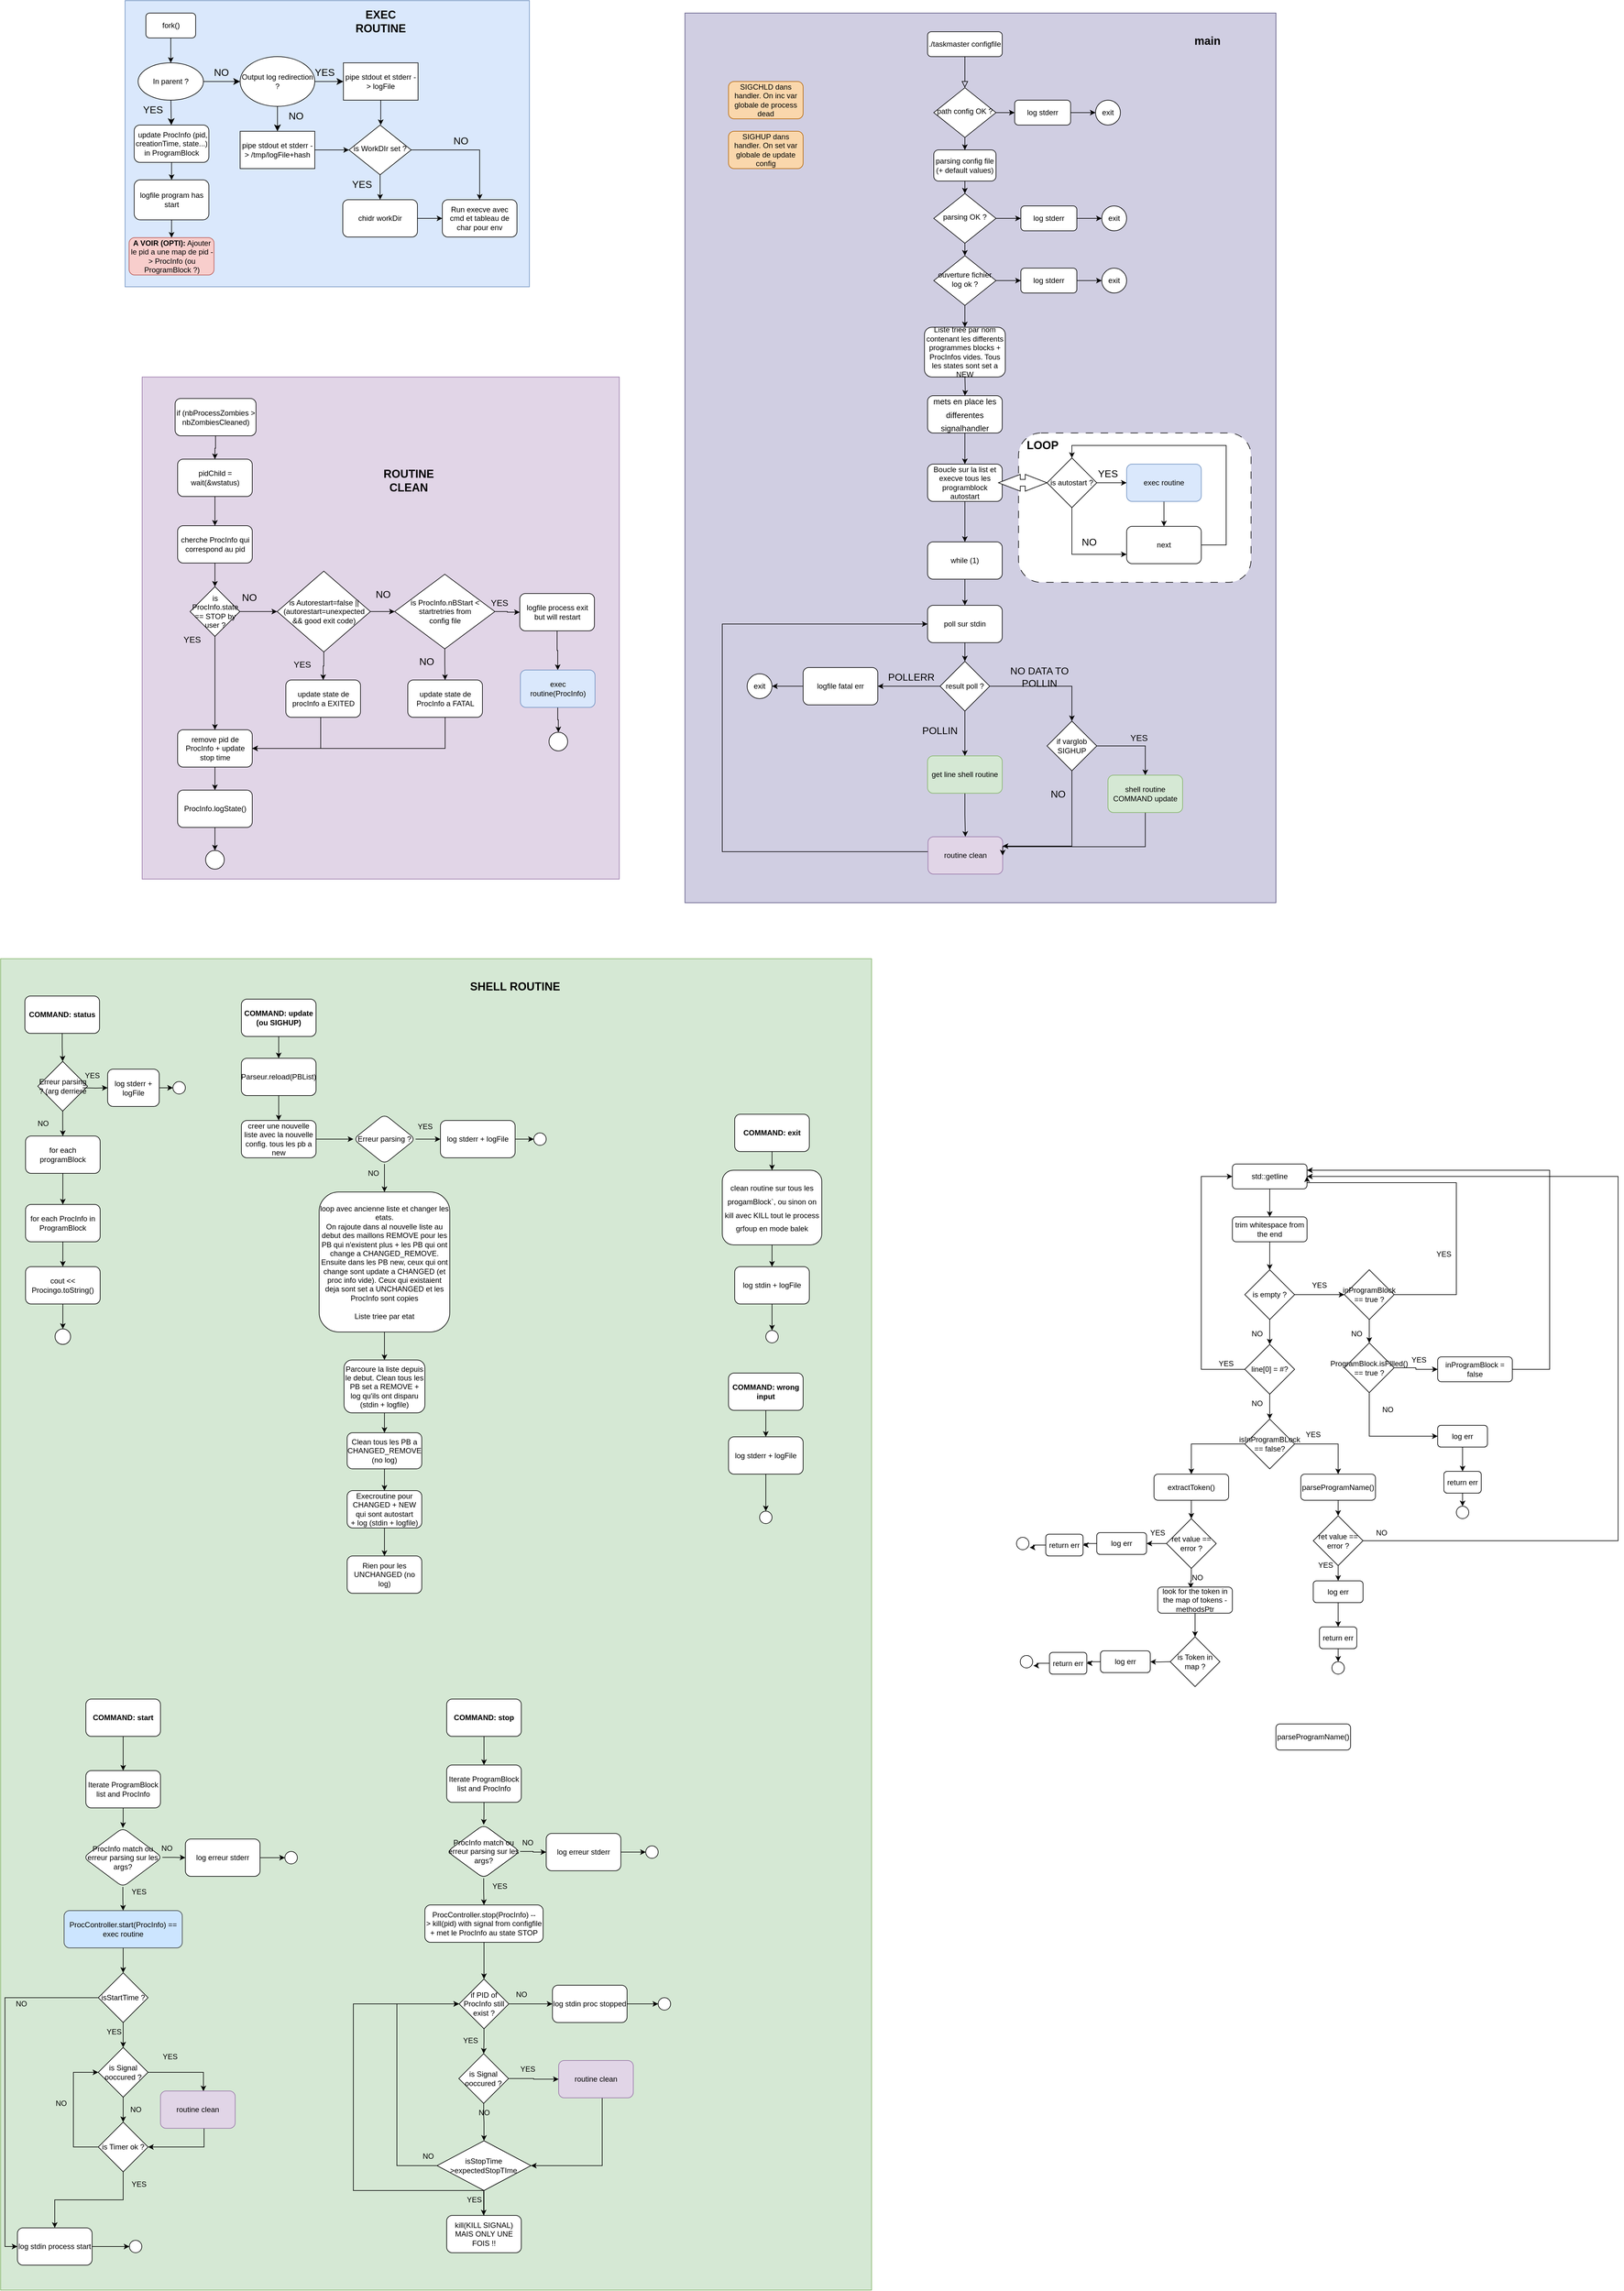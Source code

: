 <mxfile version="20.8.20" type="github">
  <diagram id="C5RBs43oDa-KdzZeNtuy" name="Page-1">
    <mxGraphModel dx="3728" dy="3450" grid="1" gridSize="10" guides="1" tooltips="1" connect="1" arrows="1" fold="1" page="1" pageScale="1" pageWidth="827" pageHeight="1169" math="0" shadow="0">
      <root>
        <mxCell id="WIyWlLk6GJQsqaUBKTNV-0" />
        <mxCell id="WIyWlLk6GJQsqaUBKTNV-1" parent="WIyWlLk6GJQsqaUBKTNV-0" />
        <mxCell id="24AOHQjXjdO6PKFVd8J3-254" value="" style="rounded=0;whiteSpace=wrap;html=1;fontSize=12;fillColor=#d0cee2;strokeColor=#56517e;" parent="WIyWlLk6GJQsqaUBKTNV-1" vertex="1">
          <mxGeometry x="-340" y="-1460" width="950" height="1430" as="geometry" />
        </mxCell>
        <mxCell id="24AOHQjXjdO6PKFVd8J3-253" value="" style="rounded=0;whiteSpace=wrap;html=1;fontSize=12;fillColor=#d5e8d4;strokeColor=#82b366;" parent="WIyWlLk6GJQsqaUBKTNV-1" vertex="1">
          <mxGeometry x="-1440" y="60" width="1400" height="2140" as="geometry" />
        </mxCell>
        <mxCell id="24AOHQjXjdO6PKFVd8J3-15" value="" style="rounded=1;whiteSpace=wrap;html=1;dashed=1;dashPattern=12 12;" parent="WIyWlLk6GJQsqaUBKTNV-1" vertex="1">
          <mxGeometry x="196.25" y="-785" width="373.75" height="240" as="geometry" />
        </mxCell>
        <mxCell id="WIyWlLk6GJQsqaUBKTNV-2" value="" style="rounded=0;html=1;jettySize=auto;orthogonalLoop=1;fontSize=11;endArrow=block;endFill=0;endSize=8;strokeWidth=1;shadow=0;labelBackgroundColor=none;edgeStyle=orthogonalEdgeStyle;" parent="WIyWlLk6GJQsqaUBKTNV-1" source="WIyWlLk6GJQsqaUBKTNV-3" target="WIyWlLk6GJQsqaUBKTNV-6" edge="1">
          <mxGeometry relative="1" as="geometry" />
        </mxCell>
        <mxCell id="WIyWlLk6GJQsqaUBKTNV-3" value="./taskmaster configfile" style="rounded=1;whiteSpace=wrap;html=1;fontSize=12;glass=0;strokeWidth=1;shadow=0;" parent="WIyWlLk6GJQsqaUBKTNV-1" vertex="1">
          <mxGeometry x="50" y="-1430" width="120" height="40" as="geometry" />
        </mxCell>
        <mxCell id="1nVTeDrVvH9e-G7Lib8P-15" style="edgeStyle=orthogonalEdgeStyle;rounded=0;orthogonalLoop=1;jettySize=auto;html=1;" parent="WIyWlLk6GJQsqaUBKTNV-1" source="WIyWlLk6GJQsqaUBKTNV-6" target="1nVTeDrVvH9e-G7Lib8P-10" edge="1">
          <mxGeometry relative="1" as="geometry" />
        </mxCell>
        <mxCell id="1nVTeDrVvH9e-G7Lib8P-17" style="edgeStyle=orthogonalEdgeStyle;rounded=0;orthogonalLoop=1;jettySize=auto;html=1;" parent="WIyWlLk6GJQsqaUBKTNV-1" source="WIyWlLk6GJQsqaUBKTNV-6" target="1nVTeDrVvH9e-G7Lib8P-16" edge="1">
          <mxGeometry relative="1" as="geometry" />
        </mxCell>
        <mxCell id="WIyWlLk6GJQsqaUBKTNV-6" value="path config OK ?" style="rhombus;whiteSpace=wrap;html=1;shadow=0;fontFamily=Helvetica;fontSize=12;align=center;strokeWidth=1;spacing=6;spacingTop=-4;" parent="WIyWlLk6GJQsqaUBKTNV-1" vertex="1">
          <mxGeometry x="60" y="-1340" width="100" height="80" as="geometry" />
        </mxCell>
        <mxCell id="1nVTeDrVvH9e-G7Lib8P-12" style="edgeStyle=orthogonalEdgeStyle;rounded=0;orthogonalLoop=1;jettySize=auto;html=1;entryX=0;entryY=0.5;entryDx=0;entryDy=0;" parent="WIyWlLk6GJQsqaUBKTNV-1" source="1nVTeDrVvH9e-G7Lib8P-10" target="1nVTeDrVvH9e-G7Lib8P-11" edge="1">
          <mxGeometry relative="1" as="geometry" />
        </mxCell>
        <mxCell id="1nVTeDrVvH9e-G7Lib8P-10" value="log stderr" style="rounded=1;whiteSpace=wrap;html=1;" parent="WIyWlLk6GJQsqaUBKTNV-1" vertex="1">
          <mxGeometry x="190" y="-1320" width="90" height="40" as="geometry" />
        </mxCell>
        <mxCell id="1nVTeDrVvH9e-G7Lib8P-11" value="exit" style="ellipse;whiteSpace=wrap;html=1;aspect=fixed;" parent="WIyWlLk6GJQsqaUBKTNV-1" vertex="1">
          <mxGeometry x="320" y="-1320" width="40" height="40" as="geometry" />
        </mxCell>
        <mxCell id="1nVTeDrVvH9e-G7Lib8P-20" style="edgeStyle=orthogonalEdgeStyle;rounded=0;orthogonalLoop=1;jettySize=auto;html=1;entryX=0.5;entryY=0;entryDx=0;entryDy=0;" parent="WIyWlLk6GJQsqaUBKTNV-1" source="1nVTeDrVvH9e-G7Lib8P-16" target="1nVTeDrVvH9e-G7Lib8P-19" edge="1">
          <mxGeometry relative="1" as="geometry" />
        </mxCell>
        <mxCell id="1nVTeDrVvH9e-G7Lib8P-16" value="parsing config file (+ default values)" style="rounded=1;whiteSpace=wrap;html=1;" parent="WIyWlLk6GJQsqaUBKTNV-1" vertex="1">
          <mxGeometry x="60" y="-1240" width="100" height="50" as="geometry" />
        </mxCell>
        <mxCell id="1nVTeDrVvH9e-G7Lib8P-24" style="edgeStyle=orthogonalEdgeStyle;rounded=0;orthogonalLoop=1;jettySize=auto;html=1;entryX=0;entryY=0.5;entryDx=0;entryDy=0;" parent="WIyWlLk6GJQsqaUBKTNV-1" source="1nVTeDrVvH9e-G7Lib8P-19" target="1nVTeDrVvH9e-G7Lib8P-22" edge="1">
          <mxGeometry relative="1" as="geometry" />
        </mxCell>
        <mxCell id="1nVTeDrVvH9e-G7Lib8P-27" style="edgeStyle=orthogonalEdgeStyle;rounded=0;orthogonalLoop=1;jettySize=auto;html=1;" parent="WIyWlLk6GJQsqaUBKTNV-1" source="1nVTeDrVvH9e-G7Lib8P-19" edge="1">
          <mxGeometry relative="1" as="geometry">
            <mxPoint x="110" y="-1070" as="targetPoint" />
          </mxGeometry>
        </mxCell>
        <mxCell id="1nVTeDrVvH9e-G7Lib8P-19" value="parsing OK ?" style="rhombus;whiteSpace=wrap;html=1;shadow=0;fontFamily=Helvetica;fontSize=12;align=center;strokeWidth=1;spacing=6;spacingTop=-4;" parent="WIyWlLk6GJQsqaUBKTNV-1" vertex="1">
          <mxGeometry x="60" y="-1170" width="100" height="80" as="geometry" />
        </mxCell>
        <mxCell id="1nVTeDrVvH9e-G7Lib8P-21" style="edgeStyle=orthogonalEdgeStyle;rounded=0;orthogonalLoop=1;jettySize=auto;html=1;entryX=0;entryY=0.5;entryDx=0;entryDy=0;" parent="WIyWlLk6GJQsqaUBKTNV-1" source="1nVTeDrVvH9e-G7Lib8P-22" target="1nVTeDrVvH9e-G7Lib8P-23" edge="1">
          <mxGeometry relative="1" as="geometry" />
        </mxCell>
        <mxCell id="1nVTeDrVvH9e-G7Lib8P-22" value="log stderr" style="rounded=1;whiteSpace=wrap;html=1;" parent="WIyWlLk6GJQsqaUBKTNV-1" vertex="1">
          <mxGeometry x="200" y="-1150" width="90" height="40" as="geometry" />
        </mxCell>
        <mxCell id="1nVTeDrVvH9e-G7Lib8P-23" value="exit" style="ellipse;whiteSpace=wrap;html=1;aspect=fixed;" parent="WIyWlLk6GJQsqaUBKTNV-1" vertex="1">
          <mxGeometry x="330" y="-1150" width="40" height="40" as="geometry" />
        </mxCell>
        <mxCell id="1nVTeDrVvH9e-G7Lib8P-33" style="edgeStyle=orthogonalEdgeStyle;rounded=0;orthogonalLoop=1;jettySize=auto;html=1;entryX=0;entryY=0.5;entryDx=0;entryDy=0;" parent="WIyWlLk6GJQsqaUBKTNV-1" source="1nVTeDrVvH9e-G7Lib8P-29" target="1nVTeDrVvH9e-G7Lib8P-31" edge="1">
          <mxGeometry relative="1" as="geometry" />
        </mxCell>
        <mxCell id="1nVTeDrVvH9e-G7Lib8P-35" style="edgeStyle=orthogonalEdgeStyle;rounded=0;orthogonalLoop=1;jettySize=auto;html=1;entryX=0.5;entryY=0;entryDx=0;entryDy=0;" parent="WIyWlLk6GJQsqaUBKTNV-1" source="1nVTeDrVvH9e-G7Lib8P-29" target="1nVTeDrVvH9e-G7Lib8P-34" edge="1">
          <mxGeometry relative="1" as="geometry" />
        </mxCell>
        <mxCell id="1nVTeDrVvH9e-G7Lib8P-29" value="ouverture fichier log ok ?" style="rhombus;whiteSpace=wrap;html=1;shadow=0;fontFamily=Helvetica;fontSize=12;align=center;strokeWidth=1;spacing=6;spacingTop=-4;" parent="WIyWlLk6GJQsqaUBKTNV-1" vertex="1">
          <mxGeometry x="60" y="-1070" width="100" height="80" as="geometry" />
        </mxCell>
        <mxCell id="1nVTeDrVvH9e-G7Lib8P-30" style="edgeStyle=orthogonalEdgeStyle;rounded=0;orthogonalLoop=1;jettySize=auto;html=1;entryX=0;entryY=0.5;entryDx=0;entryDy=0;" parent="WIyWlLk6GJQsqaUBKTNV-1" source="1nVTeDrVvH9e-G7Lib8P-31" edge="1">
          <mxGeometry relative="1" as="geometry">
            <mxPoint x="330" y="-1030" as="targetPoint" />
          </mxGeometry>
        </mxCell>
        <mxCell id="1nVTeDrVvH9e-G7Lib8P-31" value="log stderr" style="rounded=1;whiteSpace=wrap;html=1;" parent="WIyWlLk6GJQsqaUBKTNV-1" vertex="1">
          <mxGeometry x="200" y="-1050" width="90" height="40" as="geometry" />
        </mxCell>
        <mxCell id="1nVTeDrVvH9e-G7Lib8P-32" value="exit" style="ellipse;whiteSpace=wrap;html=1;aspect=fixed;" parent="WIyWlLk6GJQsqaUBKTNV-1" vertex="1">
          <mxGeometry x="330" y="-1050" width="40" height="40" as="geometry" />
        </mxCell>
        <mxCell id="sTv_rqXhLP0WjTrf8mXj-34" value="" style="edgeStyle=orthogonalEdgeStyle;rounded=0;orthogonalLoop=1;jettySize=auto;html=1;fontSize=13;" parent="WIyWlLk6GJQsqaUBKTNV-1" target="sTv_rqXhLP0WjTrf8mXj-32" edge="1">
          <mxGeometry relative="1" as="geometry">
            <mxPoint x="110.059" y="-875.0" as="sourcePoint" />
          </mxGeometry>
        </mxCell>
        <mxCell id="1nVTeDrVvH9e-G7Lib8P-34" value="Liste triee par nom contenant les differents programmes blocks + ProcInfos vides. Tous les states sont set a NEW" style="rounded=1;whiteSpace=wrap;html=1;" parent="WIyWlLk6GJQsqaUBKTNV-1" vertex="1">
          <mxGeometry x="45" y="-955" width="130" height="80" as="geometry" />
        </mxCell>
        <mxCell id="24AOHQjXjdO6PKFVd8J3-36" style="edgeStyle=orthogonalEdgeStyle;rounded=0;orthogonalLoop=1;jettySize=auto;html=1;entryX=0.5;entryY=0;entryDx=0;entryDy=0;" parent="WIyWlLk6GJQsqaUBKTNV-1" source="1nVTeDrVvH9e-G7Lib8P-36" target="24AOHQjXjdO6PKFVd8J3-35" edge="1">
          <mxGeometry relative="1" as="geometry" />
        </mxCell>
        <mxCell id="1nVTeDrVvH9e-G7Lib8P-36" value="Boucle sur la list et execve tous les programblock autostart" style="rounded=1;whiteSpace=wrap;html=1;" parent="WIyWlLk6GJQsqaUBKTNV-1" vertex="1">
          <mxGeometry x="50" y="-735" width="120" height="60" as="geometry" />
        </mxCell>
        <mxCell id="g4wSuLge-UcQwrbtuEH5-23" style="edgeStyle=orthogonalEdgeStyle;rounded=0;orthogonalLoop=1;jettySize=auto;html=1;fontSize=12;" parent="WIyWlLk6GJQsqaUBKTNV-1" source="sTv_rqXhLP0WjTrf8mXj-32" edge="1">
          <mxGeometry relative="1" as="geometry">
            <mxPoint x="110" y="-735" as="targetPoint" />
          </mxGeometry>
        </mxCell>
        <mxCell id="sTv_rqXhLP0WjTrf8mXj-32" value="&lt;font style=&quot;font-size: 13px;&quot;&gt;mets en place les differentes signalhandler&lt;/font&gt;" style="rounded=1;whiteSpace=wrap;html=1;fontSize=18;" parent="WIyWlLk6GJQsqaUBKTNV-1" vertex="1">
          <mxGeometry x="50" y="-845" width="120" height="60" as="geometry" />
        </mxCell>
        <mxCell id="sTv_rqXhLP0WjTrf8mXj-37" value="" style="html=1;shadow=0;dashed=0;align=center;verticalAlign=middle;shape=mxgraph.arrows2.twoWayArrow;dy=0.6;dx=35;fontSize=13;" parent="WIyWlLk6GJQsqaUBKTNV-1" vertex="1">
          <mxGeometry x="164" y="-718.5" width="78" height="27" as="geometry" />
        </mxCell>
        <mxCell id="g4wSuLge-UcQwrbtuEH5-107" value="" style="rounded=0;whiteSpace=wrap;html=1;fontSize=14;fillColor=#e1d5e7;strokeColor=#9673a6;" parent="WIyWlLk6GJQsqaUBKTNV-1" vertex="1">
          <mxGeometry x="-1212.5" y="-875" width="767" height="807" as="geometry" />
        </mxCell>
        <mxCell id="g4wSuLge-UcQwrbtuEH5-81" value="&lt;b&gt;&lt;font style=&quot;font-size: 18px;&quot;&gt;ROUTINE CLEAN&lt;/font&gt;&lt;/b&gt;" style="text;strokeColor=none;align=center;fillColor=none;html=1;verticalAlign=middle;whiteSpace=wrap;rounded=0;fontSize=12;" parent="WIyWlLk6GJQsqaUBKTNV-1" vertex="1">
          <mxGeometry x="-855.5" y="-723" width="142" height="30" as="geometry" />
        </mxCell>
        <mxCell id="24AOHQjXjdO6PKFVd8J3-9" style="edgeStyle=orthogonalEdgeStyle;rounded=0;orthogonalLoop=1;jettySize=auto;html=1;entryX=0;entryY=0.75;entryDx=0;entryDy=0;" parent="WIyWlLk6GJQsqaUBKTNV-1" source="24AOHQjXjdO6PKFVd8J3-6" target="24AOHQjXjdO6PKFVd8J3-7" edge="1">
          <mxGeometry relative="1" as="geometry">
            <Array as="points">
              <mxPoint x="282" y="-590" />
            </Array>
          </mxGeometry>
        </mxCell>
        <mxCell id="24AOHQjXjdO6PKFVd8J3-10" style="edgeStyle=orthogonalEdgeStyle;rounded=0;orthogonalLoop=1;jettySize=auto;html=1;entryX=0;entryY=0.5;entryDx=0;entryDy=0;" parent="WIyWlLk6GJQsqaUBKTNV-1" source="24AOHQjXjdO6PKFVd8J3-6" target="24AOHQjXjdO6PKFVd8J3-8" edge="1">
          <mxGeometry relative="1" as="geometry" />
        </mxCell>
        <mxCell id="24AOHQjXjdO6PKFVd8J3-6" value="is autostart ?" style="rhombus;whiteSpace=wrap;html=1;" parent="WIyWlLk6GJQsqaUBKTNV-1" vertex="1">
          <mxGeometry x="242" y="-745" width="80" height="80" as="geometry" />
        </mxCell>
        <mxCell id="24AOHQjXjdO6PKFVd8J3-12" style="edgeStyle=orthogonalEdgeStyle;rounded=0;orthogonalLoop=1;jettySize=auto;html=1;entryX=0.5;entryY=0;entryDx=0;entryDy=0;" parent="WIyWlLk6GJQsqaUBKTNV-1" source="24AOHQjXjdO6PKFVd8J3-7" target="24AOHQjXjdO6PKFVd8J3-6" edge="1">
          <mxGeometry relative="1" as="geometry">
            <mxPoint x="520" y="-775" as="targetPoint" />
            <Array as="points">
              <mxPoint x="530" y="-605" />
              <mxPoint x="530" y="-765" />
              <mxPoint x="282" y="-765" />
            </Array>
          </mxGeometry>
        </mxCell>
        <mxCell id="24AOHQjXjdO6PKFVd8J3-7" value="next" style="rounded=1;whiteSpace=wrap;html=1;" parent="WIyWlLk6GJQsqaUBKTNV-1" vertex="1">
          <mxGeometry x="370" y="-635" width="120" height="60" as="geometry" />
        </mxCell>
        <mxCell id="24AOHQjXjdO6PKFVd8J3-11" style="edgeStyle=orthogonalEdgeStyle;rounded=0;orthogonalLoop=1;jettySize=auto;html=1;" parent="WIyWlLk6GJQsqaUBKTNV-1" source="24AOHQjXjdO6PKFVd8J3-8" target="24AOHQjXjdO6PKFVd8J3-7" edge="1">
          <mxGeometry relative="1" as="geometry" />
        </mxCell>
        <mxCell id="24AOHQjXjdO6PKFVd8J3-8" value="exec routine" style="rounded=1;whiteSpace=wrap;html=1;fillColor=#dae8fc;strokeColor=#6c8ebf;" parent="WIyWlLk6GJQsqaUBKTNV-1" vertex="1">
          <mxGeometry x="370" y="-735" width="120" height="60" as="geometry" />
        </mxCell>
        <mxCell id="24AOHQjXjdO6PKFVd8J3-13" value="YES" style="text;strokeColor=none;fillColor=none;html=1;align=center;verticalAlign=middle;whiteSpace=wrap;rounded=0;fontSize=16;" parent="WIyWlLk6GJQsqaUBKTNV-1" vertex="1">
          <mxGeometry x="310" y="-735" width="60" height="30" as="geometry" />
        </mxCell>
        <mxCell id="24AOHQjXjdO6PKFVd8J3-14" value="NO" style="text;strokeColor=none;fillColor=none;html=1;align=center;verticalAlign=middle;whiteSpace=wrap;rounded=0;fontSize=16;" parent="WIyWlLk6GJQsqaUBKTNV-1" vertex="1">
          <mxGeometry x="280" y="-625" width="60" height="30" as="geometry" />
        </mxCell>
        <mxCell id="24AOHQjXjdO6PKFVd8J3-16" value="&lt;font style=&quot;font-size: 18px;&quot;&gt;&lt;b&gt;LOOP&lt;/b&gt;&lt;/font&gt;" style="text;strokeColor=none;align=center;fillColor=none;html=1;verticalAlign=middle;whiteSpace=wrap;rounded=0;" parent="WIyWlLk6GJQsqaUBKTNV-1" vertex="1">
          <mxGeometry x="210" y="-775" width="50" height="20" as="geometry" />
        </mxCell>
        <mxCell id="g4wSuLge-UcQwrbtuEH5-9" value="" style="rounded=0;whiteSpace=wrap;html=1;fillColor=#dae8fc;strokeColor=#6c8ebf;container=1;" parent="WIyWlLk6GJQsqaUBKTNV-1" vertex="1">
          <mxGeometry x="-1240" y="-1480" width="650" height="460" as="geometry">
            <mxRectangle x="793" y="95" width="50" height="40" as="alternateBounds" />
          </mxGeometry>
        </mxCell>
        <mxCell id="24AOHQjXjdO6PKFVd8J3-19" style="edgeStyle=orthogonalEdgeStyle;rounded=0;orthogonalLoop=1;jettySize=auto;html=1;entryX=0.5;entryY=0;entryDx=0;entryDy=0;" parent="g4wSuLge-UcQwrbtuEH5-9" source="24AOHQjXjdO6PKFVd8J3-17" target="sTv_rqXhLP0WjTrf8mXj-12" edge="1">
          <mxGeometry relative="1" as="geometry" />
        </mxCell>
        <mxCell id="24AOHQjXjdO6PKFVd8J3-17" value="logfile program has start" style="rounded=1;whiteSpace=wrap;html=1;" parent="g4wSuLge-UcQwrbtuEH5-9" vertex="1">
          <mxGeometry x="14.75" y="288.186" width="120" height="64.186" as="geometry" />
        </mxCell>
        <mxCell id="sTv_rqXhLP0WjTrf8mXj-12" value="&lt;b&gt;A VOIR (OPTI):&lt;/b&gt; Ajouter le pid a une map de pid -&amp;gt; ProcInfo (ou ProgramBlock ?)" style="rounded=1;whiteSpace=wrap;html=1;fontSize=12;fillColor=#f8cecc;strokeColor=#b85450;" parent="g4wSuLge-UcQwrbtuEH5-9" vertex="1">
          <mxGeometry x="6.5" y="381" width="136.5" height="60" as="geometry" />
        </mxCell>
        <mxCell id="sTv_rqXhLP0WjTrf8mXj-1" value="&lt;div&gt;fork()&lt;/div&gt;" style="rounded=1;whiteSpace=wrap;html=1;fontSize=12;glass=0;strokeWidth=1;shadow=0;" parent="WIyWlLk6GJQsqaUBKTNV-1" vertex="1">
          <mxGeometry x="-1206.5" y="-1460" width="80" height="40" as="geometry" />
        </mxCell>
        <mxCell id="sTv_rqXhLP0WjTrf8mXj-4" value="In parent ?" style="ellipse;whiteSpace=wrap;html=1;fontSize=12;" parent="WIyWlLk6GJQsqaUBKTNV-1" vertex="1">
          <mxGeometry x="-1219" y="-1380" width="105" height="60" as="geometry" />
        </mxCell>
        <mxCell id="g4wSuLge-UcQwrbtuEH5-7" style="edgeStyle=orthogonalEdgeStyle;rounded=0;orthogonalLoop=1;jettySize=auto;html=1;fontSize=12;" parent="WIyWlLk6GJQsqaUBKTNV-1" source="sTv_rqXhLP0WjTrf8mXj-1" target="sTv_rqXhLP0WjTrf8mXj-4" edge="1">
          <mxGeometry relative="1" as="geometry" />
        </mxCell>
        <mxCell id="sTv_rqXhLP0WjTrf8mXj-8" value="NO" style="text;strokeColor=none;fillColor=none;html=1;align=center;verticalAlign=middle;whiteSpace=wrap;rounded=0;fontSize=16;" parent="WIyWlLk6GJQsqaUBKTNV-1" vertex="1">
          <mxGeometry x="-1114" y="-1380" width="57.5" height="30" as="geometry" />
        </mxCell>
        <mxCell id="24AOHQjXjdO6PKFVd8J3-18" style="edgeStyle=orthogonalEdgeStyle;rounded=0;orthogonalLoop=1;jettySize=auto;html=1;" parent="WIyWlLk6GJQsqaUBKTNV-1" source="sTv_rqXhLP0WjTrf8mXj-10" target="24AOHQjXjdO6PKFVd8J3-17" edge="1">
          <mxGeometry relative="1" as="geometry" />
        </mxCell>
        <mxCell id="sTv_rqXhLP0WjTrf8mXj-10" value="&amp;nbsp;update ProcInfo (pid, creationTime, state...) in ProgramBlock" style="rounded=1;whiteSpace=wrap;html=1;fontSize=12;" parent="WIyWlLk6GJQsqaUBKTNV-1" vertex="1">
          <mxGeometry x="-1225.25" y="-1280" width="120" height="60" as="geometry" />
        </mxCell>
        <mxCell id="sTv_rqXhLP0WjTrf8mXj-3" value="" style="edgeStyle=none;curved=1;rounded=0;orthogonalLoop=1;jettySize=auto;html=1;fontSize=12;startSize=8;endSize=8;" parent="WIyWlLk6GJQsqaUBKTNV-1" source="sTv_rqXhLP0WjTrf8mXj-4" target="sTv_rqXhLP0WjTrf8mXj-10" edge="1">
          <mxGeometry relative="1" as="geometry" />
        </mxCell>
        <mxCell id="sTv_rqXhLP0WjTrf8mXj-11" value="&lt;div&gt;YES&lt;/div&gt;" style="text;strokeColor=none;fillColor=none;html=1;align=center;verticalAlign=middle;whiteSpace=wrap;rounded=0;fontSize=16;" parent="WIyWlLk6GJQsqaUBKTNV-1" vertex="1">
          <mxGeometry x="-1225.25" y="-1320" width="60" height="30" as="geometry" />
        </mxCell>
        <mxCell id="sTv_rqXhLP0WjTrf8mXj-16" value="Output log redirection ?" style="ellipse;whiteSpace=wrap;html=1;fontSize=12;" parent="WIyWlLk6GJQsqaUBKTNV-1" vertex="1">
          <mxGeometry x="-1055" y="-1390" width="120" height="80" as="geometry" />
        </mxCell>
        <mxCell id="sTv_rqXhLP0WjTrf8mXj-2" value="" style="edgeStyle=none;curved=1;rounded=0;orthogonalLoop=1;jettySize=auto;html=1;fontSize=12;startSize=8;endSize=8;entryX=0;entryY=0.5;entryDx=0;entryDy=0;" parent="WIyWlLk6GJQsqaUBKTNV-1" source="sTv_rqXhLP0WjTrf8mXj-4" target="sTv_rqXhLP0WjTrf8mXj-16" edge="1">
          <mxGeometry relative="1" as="geometry">
            <mxPoint x="-1186.5" y="-1790" as="targetPoint" />
          </mxGeometry>
        </mxCell>
        <mxCell id="g4wSuLge-UcQwrbtuEH5-11" style="edgeStyle=orthogonalEdgeStyle;rounded=0;orthogonalLoop=1;jettySize=auto;html=1;entryX=0.5;entryY=0;entryDx=0;entryDy=0;fontSize=12;" parent="WIyWlLk6GJQsqaUBKTNV-1" source="sTv_rqXhLP0WjTrf8mXj-18" edge="1">
          <mxGeometry relative="1" as="geometry">
            <mxPoint x="-829" y="-1280" as="targetPoint" />
          </mxGeometry>
        </mxCell>
        <mxCell id="sTv_rqXhLP0WjTrf8mXj-18" value="pipe stdout et stderr -&amp;gt; logFile" style="rounded=0;whiteSpace=wrap;html=1;fontSize=12;" parent="WIyWlLk6GJQsqaUBKTNV-1" vertex="1">
          <mxGeometry x="-889" y="-1380" width="120" height="60" as="geometry" />
        </mxCell>
        <mxCell id="sTv_rqXhLP0WjTrf8mXj-14" value="" style="edgeStyle=none;curved=1;rounded=0;orthogonalLoop=1;jettySize=auto;html=1;fontSize=12;startSize=8;endSize=8;" parent="WIyWlLk6GJQsqaUBKTNV-1" source="sTv_rqXhLP0WjTrf8mXj-16" target="sTv_rqXhLP0WjTrf8mXj-18" edge="1">
          <mxGeometry relative="1" as="geometry" />
        </mxCell>
        <mxCell id="sTv_rqXhLP0WjTrf8mXj-19" value="YES" style="text;strokeColor=none;fillColor=none;html=1;align=center;verticalAlign=middle;whiteSpace=wrap;rounded=0;fontSize=16;" parent="WIyWlLk6GJQsqaUBKTNV-1" vertex="1">
          <mxGeometry x="-949" y="-1380" width="60" height="30" as="geometry" />
        </mxCell>
        <mxCell id="sTv_rqXhLP0WjTrf8mXj-21" value="pipe stdout et stderr -&amp;gt; /tmp/logFile+hash" style="rounded=0;whiteSpace=wrap;html=1;fontSize=12;" parent="WIyWlLk6GJQsqaUBKTNV-1" vertex="1">
          <mxGeometry x="-1055" y="-1270" width="120" height="60" as="geometry" />
        </mxCell>
        <mxCell id="sTv_rqXhLP0WjTrf8mXj-15" value="" style="edgeStyle=none;curved=1;rounded=0;orthogonalLoop=1;jettySize=auto;html=1;fontSize=12;startSize=8;endSize=8;" parent="WIyWlLk6GJQsqaUBKTNV-1" source="sTv_rqXhLP0WjTrf8mXj-16" target="sTv_rqXhLP0WjTrf8mXj-21" edge="1">
          <mxGeometry relative="1" as="geometry" />
        </mxCell>
        <mxCell id="sTv_rqXhLP0WjTrf8mXj-22" value="NO" style="text;strokeColor=none;fillColor=none;html=1;align=center;verticalAlign=middle;whiteSpace=wrap;rounded=0;fontSize=16;" parent="WIyWlLk6GJQsqaUBKTNV-1" vertex="1">
          <mxGeometry x="-995" y="-1310" width="60" height="30" as="geometry" />
        </mxCell>
        <mxCell id="g4wSuLge-UcQwrbtuEH5-10" value="&lt;font style=&quot;font-size: 18px;&quot;&gt;&lt;b&gt;EXEC ROUTINE&lt;/b&gt;&lt;/font&gt;" style="text;strokeColor=none;align=center;fillColor=none;html=1;verticalAlign=middle;whiteSpace=wrap;rounded=0;" parent="WIyWlLk6GJQsqaUBKTNV-1" vertex="1">
          <mxGeometry x="-859" y="-1461" width="60" height="30" as="geometry" />
        </mxCell>
        <mxCell id="g4wSuLge-UcQwrbtuEH5-13" value="Run execve avec cmd et tableau de char pour env" style="rounded=1;whiteSpace=wrap;html=1;fontSize=12;" parent="WIyWlLk6GJQsqaUBKTNV-1" vertex="1">
          <mxGeometry x="-730" y="-1160" width="120" height="60" as="geometry" />
        </mxCell>
        <mxCell id="g4wSuLge-UcQwrbtuEH5-15" style="edgeStyle=orthogonalEdgeStyle;rounded=0;orthogonalLoop=1;jettySize=auto;html=1;fontSize=12;" parent="WIyWlLk6GJQsqaUBKTNV-1" source="g4wSuLge-UcQwrbtuEH5-14" target="g4wSuLge-UcQwrbtuEH5-13" edge="1">
          <mxGeometry relative="1" as="geometry" />
        </mxCell>
        <mxCell id="g4wSuLge-UcQwrbtuEH5-14" value="is WorkDIr set ?" style="rhombus;whiteSpace=wrap;html=1;shadow=0;fontFamily=Helvetica;fontSize=12;align=center;strokeWidth=1;spacing=6;spacingTop=-4;" parent="WIyWlLk6GJQsqaUBKTNV-1" vertex="1">
          <mxGeometry x="-880" y="-1280" width="100" height="80" as="geometry" />
        </mxCell>
        <mxCell id="g4wSuLge-UcQwrbtuEH5-12" style="edgeStyle=orthogonalEdgeStyle;rounded=0;orthogonalLoop=1;jettySize=auto;html=1;fontSize=12;" parent="WIyWlLk6GJQsqaUBKTNV-1" source="sTv_rqXhLP0WjTrf8mXj-21" target="g4wSuLge-UcQwrbtuEH5-14" edge="1">
          <mxGeometry relative="1" as="geometry">
            <mxPoint x="-889" y="-1250" as="targetPoint" />
          </mxGeometry>
        </mxCell>
        <mxCell id="g4wSuLge-UcQwrbtuEH5-16" value="NO" style="text;strokeColor=none;fillColor=none;html=1;align=center;verticalAlign=middle;whiteSpace=wrap;rounded=0;fontSize=16;" parent="WIyWlLk6GJQsqaUBKTNV-1" vertex="1">
          <mxGeometry x="-730" y="-1270" width="60" height="30" as="geometry" />
        </mxCell>
        <mxCell id="g4wSuLge-UcQwrbtuEH5-19" style="edgeStyle=orthogonalEdgeStyle;rounded=0;orthogonalLoop=1;jettySize=auto;html=1;fontSize=12;" parent="WIyWlLk6GJQsqaUBKTNV-1" source="g4wSuLge-UcQwrbtuEH5-17" target="g4wSuLge-UcQwrbtuEH5-13" edge="1">
          <mxGeometry relative="1" as="geometry" />
        </mxCell>
        <mxCell id="g4wSuLge-UcQwrbtuEH5-17" value="chidr workDir" style="rounded=1;whiteSpace=wrap;html=1;fontSize=12;" parent="WIyWlLk6GJQsqaUBKTNV-1" vertex="1">
          <mxGeometry x="-890" y="-1160" width="120" height="60" as="geometry" />
        </mxCell>
        <mxCell id="g4wSuLge-UcQwrbtuEH5-18" style="edgeStyle=orthogonalEdgeStyle;rounded=0;orthogonalLoop=1;jettySize=auto;html=1;fontSize=12;" parent="WIyWlLk6GJQsqaUBKTNV-1" source="g4wSuLge-UcQwrbtuEH5-14" target="g4wSuLge-UcQwrbtuEH5-17" edge="1">
          <mxGeometry relative="1" as="geometry" />
        </mxCell>
        <mxCell id="g4wSuLge-UcQwrbtuEH5-20" value="&lt;div&gt;YES&lt;/div&gt;" style="text;strokeColor=none;fillColor=none;html=1;align=center;verticalAlign=middle;whiteSpace=wrap;rounded=0;fontSize=16;" parent="WIyWlLk6GJQsqaUBKTNV-1" vertex="1">
          <mxGeometry x="-889" y="-1200" width="60" height="30" as="geometry" />
        </mxCell>
        <mxCell id="24AOHQjXjdO6PKFVd8J3-38" style="edgeStyle=orthogonalEdgeStyle;rounded=0;orthogonalLoop=1;jettySize=auto;html=1;" parent="WIyWlLk6GJQsqaUBKTNV-1" source="24AOHQjXjdO6PKFVd8J3-20" target="24AOHQjXjdO6PKFVd8J3-22" edge="1">
          <mxGeometry relative="1" as="geometry" />
        </mxCell>
        <mxCell id="24AOHQjXjdO6PKFVd8J3-20" value="poll sur stdin" style="rounded=1;whiteSpace=wrap;html=1;" parent="WIyWlLk6GJQsqaUBKTNV-1" vertex="1">
          <mxGeometry x="50" y="-508" width="120" height="60" as="geometry" />
        </mxCell>
        <mxCell id="24AOHQjXjdO6PKFVd8J3-26" style="edgeStyle=orthogonalEdgeStyle;rounded=0;orthogonalLoop=1;jettySize=auto;html=1;entryX=1;entryY=0.5;entryDx=0;entryDy=0;" parent="WIyWlLk6GJQsqaUBKTNV-1" source="24AOHQjXjdO6PKFVd8J3-22" target="24AOHQjXjdO6PKFVd8J3-23" edge="1">
          <mxGeometry relative="1" as="geometry" />
        </mxCell>
        <mxCell id="24AOHQjXjdO6PKFVd8J3-29" style="edgeStyle=orthogonalEdgeStyle;rounded=0;orthogonalLoop=1;jettySize=auto;html=1;" parent="WIyWlLk6GJQsqaUBKTNV-1" source="24AOHQjXjdO6PKFVd8J3-22" target="24AOHQjXjdO6PKFVd8J3-28" edge="1">
          <mxGeometry relative="1" as="geometry">
            <Array as="points">
              <mxPoint x="110" y="-312" />
              <mxPoint x="110" y="-312" />
            </Array>
          </mxGeometry>
        </mxCell>
        <mxCell id="24AOHQjXjdO6PKFVd8J3-225" style="edgeStyle=orthogonalEdgeStyle;rounded=0;orthogonalLoop=1;jettySize=auto;html=1;fontSize=12;" parent="WIyWlLk6GJQsqaUBKTNV-1" source="24AOHQjXjdO6PKFVd8J3-22" target="24AOHQjXjdO6PKFVd8J3-224" edge="1">
          <mxGeometry relative="1" as="geometry" />
        </mxCell>
        <mxCell id="24AOHQjXjdO6PKFVd8J3-22" value="result poll ?" style="rhombus;whiteSpace=wrap;html=1;" parent="WIyWlLk6GJQsqaUBKTNV-1" vertex="1">
          <mxGeometry x="70" y="-418" width="80" height="80" as="geometry" />
        </mxCell>
        <mxCell id="24AOHQjXjdO6PKFVd8J3-25" style="edgeStyle=orthogonalEdgeStyle;rounded=0;orthogonalLoop=1;jettySize=auto;html=1;entryX=1;entryY=0.5;entryDx=0;entryDy=0;" parent="WIyWlLk6GJQsqaUBKTNV-1" source="24AOHQjXjdO6PKFVd8J3-23" target="24AOHQjXjdO6PKFVd8J3-24" edge="1">
          <mxGeometry relative="1" as="geometry" />
        </mxCell>
        <mxCell id="24AOHQjXjdO6PKFVd8J3-23" value="logfile fatal err" style="rounded=1;whiteSpace=wrap;html=1;" parent="WIyWlLk6GJQsqaUBKTNV-1" vertex="1">
          <mxGeometry x="-150" y="-408" width="120" height="60" as="geometry" />
        </mxCell>
        <mxCell id="24AOHQjXjdO6PKFVd8J3-24" value="exit" style="ellipse;whiteSpace=wrap;html=1;aspect=fixed;" parent="WIyWlLk6GJQsqaUBKTNV-1" vertex="1">
          <mxGeometry x="-240" y="-398" width="40" height="40" as="geometry" />
        </mxCell>
        <mxCell id="24AOHQjXjdO6PKFVd8J3-27" value="&lt;div&gt;POLLERR&lt;/div&gt;" style="text;strokeColor=none;fillColor=none;html=1;align=center;verticalAlign=middle;whiteSpace=wrap;rounded=0;fontSize=16;" parent="WIyWlLk6GJQsqaUBKTNV-1" vertex="1">
          <mxGeometry x="-6.25" y="-408" width="60" height="30" as="geometry" />
        </mxCell>
        <mxCell id="24AOHQjXjdO6PKFVd8J3-181" style="edgeStyle=orthogonalEdgeStyle;rounded=0;orthogonalLoop=1;jettySize=auto;html=1;" parent="WIyWlLk6GJQsqaUBKTNV-1" source="24AOHQjXjdO6PKFVd8J3-28" target="24AOHQjXjdO6PKFVd8J3-178" edge="1">
          <mxGeometry relative="1" as="geometry" />
        </mxCell>
        <mxCell id="24AOHQjXjdO6PKFVd8J3-28" value="get line shell routine" style="rounded=1;whiteSpace=wrap;html=1;fillColor=#d5e8d4;strokeColor=#82b366;" parent="WIyWlLk6GJQsqaUBKTNV-1" vertex="1">
          <mxGeometry x="50" y="-266" width="120" height="60" as="geometry" />
        </mxCell>
        <mxCell id="24AOHQjXjdO6PKFVd8J3-30" value="&lt;div&gt;POLLIN&lt;/div&gt;" style="text;strokeColor=none;fillColor=none;html=1;align=center;verticalAlign=middle;whiteSpace=wrap;rounded=0;fontSize=16;" parent="WIyWlLk6GJQsqaUBKTNV-1" vertex="1">
          <mxGeometry x="40" y="-322" width="60" height="30" as="geometry" />
        </mxCell>
        <mxCell id="24AOHQjXjdO6PKFVd8J3-34" value="&lt;div&gt;NO DATA TO POLLIN&lt;/div&gt;" style="text;strokeColor=none;fillColor=none;html=1;align=center;verticalAlign=middle;whiteSpace=wrap;rounded=0;fontSize=16;" parent="WIyWlLk6GJQsqaUBKTNV-1" vertex="1">
          <mxGeometry x="160" y="-408" width="140" height="30" as="geometry" />
        </mxCell>
        <mxCell id="24AOHQjXjdO6PKFVd8J3-180" style="edgeStyle=orthogonalEdgeStyle;rounded=0;orthogonalLoop=1;jettySize=auto;html=1;" parent="WIyWlLk6GJQsqaUBKTNV-1" source="24AOHQjXjdO6PKFVd8J3-35" target="24AOHQjXjdO6PKFVd8J3-20" edge="1">
          <mxGeometry relative="1" as="geometry" />
        </mxCell>
        <mxCell id="24AOHQjXjdO6PKFVd8J3-35" value="while (1)" style="rounded=1;whiteSpace=wrap;html=1;" parent="WIyWlLk6GJQsqaUBKTNV-1" vertex="1">
          <mxGeometry x="50" y="-610" width="120" height="60" as="geometry" />
        </mxCell>
        <mxCell id="24AOHQjXjdO6PKFVd8J3-98" style="edgeStyle=orthogonalEdgeStyle;rounded=0;orthogonalLoop=1;jettySize=auto;html=1;entryX=0.5;entryY=0;entryDx=0;entryDy=0;" parent="WIyWlLk6GJQsqaUBKTNV-1" source="24AOHQjXjdO6PKFVd8J3-41" target="24AOHQjXjdO6PKFVd8J3-97" edge="1">
          <mxGeometry relative="1" as="geometry" />
        </mxCell>
        <mxCell id="24AOHQjXjdO6PKFVd8J3-41" value="COMMAND: start" style="rounded=1;whiteSpace=wrap;html=1;fontStyle=1" parent="WIyWlLk6GJQsqaUBKTNV-1" vertex="1">
          <mxGeometry x="-1303" y="1250" width="120" height="60" as="geometry" />
        </mxCell>
        <mxCell id="24AOHQjXjdO6PKFVd8J3-165" style="edgeStyle=orthogonalEdgeStyle;rounded=0;orthogonalLoop=1;jettySize=auto;html=1;entryX=0.5;entryY=0;entryDx=0;entryDy=0;" parent="WIyWlLk6GJQsqaUBKTNV-1" source="24AOHQjXjdO6PKFVd8J3-42" target="24AOHQjXjdO6PKFVd8J3-143" edge="1">
          <mxGeometry relative="1" as="geometry" />
        </mxCell>
        <mxCell id="24AOHQjXjdO6PKFVd8J3-42" value="COMMAND: stop" style="rounded=1;whiteSpace=wrap;html=1;fontStyle=1" parent="WIyWlLk6GJQsqaUBKTNV-1" vertex="1">
          <mxGeometry x="-723" y="1250" width="120" height="60" as="geometry" />
        </mxCell>
        <mxCell id="24AOHQjXjdO6PKFVd8J3-272" style="edgeStyle=orthogonalEdgeStyle;rounded=0;orthogonalLoop=1;jettySize=auto;html=1;fontSize=12;" parent="WIyWlLk6GJQsqaUBKTNV-1" source="24AOHQjXjdO6PKFVd8J3-43" target="24AOHQjXjdO6PKFVd8J3-265" edge="1">
          <mxGeometry relative="1" as="geometry" />
        </mxCell>
        <mxCell id="24AOHQjXjdO6PKFVd8J3-43" value="COMMAND: status" style="rounded=1;whiteSpace=wrap;html=1;fontStyle=1" parent="WIyWlLk6GJQsqaUBKTNV-1" vertex="1">
          <mxGeometry x="-1401" y="120" width="120" height="60" as="geometry" />
        </mxCell>
        <mxCell id="24AOHQjXjdO6PKFVd8J3-63" value="" style="edgeStyle=orthogonalEdgeStyle;rounded=0;orthogonalLoop=1;jettySize=auto;html=1;" parent="WIyWlLk6GJQsqaUBKTNV-1" source="24AOHQjXjdO6PKFVd8J3-44" target="24AOHQjXjdO6PKFVd8J3-62" edge="1">
          <mxGeometry relative="1" as="geometry" />
        </mxCell>
        <mxCell id="24AOHQjXjdO6PKFVd8J3-44" value="COMMAND: update (ou SIGHUP)" style="rounded=1;whiteSpace=wrap;html=1;fontStyle=1" parent="WIyWlLk6GJQsqaUBKTNV-1" vertex="1">
          <mxGeometry x="-1053" y="125" width="120" height="60" as="geometry" />
        </mxCell>
        <mxCell id="24AOHQjXjdO6PKFVd8J3-259" value="" style="edgeStyle=orthogonalEdgeStyle;rounded=0;orthogonalLoop=1;jettySize=auto;html=1;fontSize=18;" parent="WIyWlLk6GJQsqaUBKTNV-1" source="24AOHQjXjdO6PKFVd8J3-45" edge="1">
          <mxGeometry relative="1" as="geometry">
            <mxPoint x="-200" y="400" as="targetPoint" />
          </mxGeometry>
        </mxCell>
        <mxCell id="24AOHQjXjdO6PKFVd8J3-45" value="COMMAND: exit" style="rounded=1;whiteSpace=wrap;html=1;fontStyle=1" parent="WIyWlLk6GJQsqaUBKTNV-1" vertex="1">
          <mxGeometry x="-260" y="310" width="120" height="60" as="geometry" />
        </mxCell>
        <mxCell id="24AOHQjXjdO6PKFVd8J3-278" style="edgeStyle=orthogonalEdgeStyle;rounded=0;orthogonalLoop=1;jettySize=auto;html=1;fontSize=12;" parent="WIyWlLk6GJQsqaUBKTNV-1" source="24AOHQjXjdO6PKFVd8J3-46" target="24AOHQjXjdO6PKFVd8J3-277" edge="1">
          <mxGeometry relative="1" as="geometry" />
        </mxCell>
        <mxCell id="24AOHQjXjdO6PKFVd8J3-46" value="COMMAND: wrong input" style="rounded=1;whiteSpace=wrap;html=1;fontStyle=1" parent="WIyWlLk6GJQsqaUBKTNV-1" vertex="1">
          <mxGeometry x="-270" y="726" width="120" height="60" as="geometry" />
        </mxCell>
        <mxCell id="24AOHQjXjdO6PKFVd8J3-58" style="edgeStyle=orthogonalEdgeStyle;rounded=0;orthogonalLoop=1;jettySize=auto;html=1;entryX=0.5;entryY=0;entryDx=0;entryDy=0;" parent="WIyWlLk6GJQsqaUBKTNV-1" source="24AOHQjXjdO6PKFVd8J3-49" target="24AOHQjXjdO6PKFVd8J3-50" edge="1">
          <mxGeometry relative="1" as="geometry" />
        </mxCell>
        <mxCell id="24AOHQjXjdO6PKFVd8J3-49" value="for each programBlock" style="rounded=1;whiteSpace=wrap;html=1;" parent="WIyWlLk6GJQsqaUBKTNV-1" vertex="1">
          <mxGeometry x="-1400" y="345" width="120" height="60" as="geometry" />
        </mxCell>
        <mxCell id="24AOHQjXjdO6PKFVd8J3-57" value="" style="edgeStyle=orthogonalEdgeStyle;rounded=0;orthogonalLoop=1;jettySize=auto;html=1;" parent="WIyWlLk6GJQsqaUBKTNV-1" source="24AOHQjXjdO6PKFVd8J3-50" target="24AOHQjXjdO6PKFVd8J3-55" edge="1">
          <mxGeometry relative="1" as="geometry" />
        </mxCell>
        <mxCell id="24AOHQjXjdO6PKFVd8J3-50" value="for each ProcInfo in ProgramBlock" style="rounded=1;whiteSpace=wrap;html=1;" parent="WIyWlLk6GJQsqaUBKTNV-1" vertex="1">
          <mxGeometry x="-1400" y="455" width="120" height="60" as="geometry" />
        </mxCell>
        <mxCell id="24AOHQjXjdO6PKFVd8J3-61" style="edgeStyle=orthogonalEdgeStyle;rounded=0;orthogonalLoop=1;jettySize=auto;html=1;" parent="WIyWlLk6GJQsqaUBKTNV-1" source="24AOHQjXjdO6PKFVd8J3-55" target="24AOHQjXjdO6PKFVd8J3-60" edge="1">
          <mxGeometry relative="1" as="geometry" />
        </mxCell>
        <mxCell id="24AOHQjXjdO6PKFVd8J3-55" value="cout &amp;lt;&amp;lt; Procingo.toString()" style="rounded=1;whiteSpace=wrap;html=1;" parent="WIyWlLk6GJQsqaUBKTNV-1" vertex="1">
          <mxGeometry x="-1400" y="555" width="120" height="60" as="geometry" />
        </mxCell>
        <mxCell id="24AOHQjXjdO6PKFVd8J3-60" value="" style="ellipse;whiteSpace=wrap;html=1;aspect=fixed;" parent="WIyWlLk6GJQsqaUBKTNV-1" vertex="1">
          <mxGeometry x="-1352.5" y="655" width="25" height="25" as="geometry" />
        </mxCell>
        <mxCell id="24AOHQjXjdO6PKFVd8J3-76" value="" style="edgeStyle=orthogonalEdgeStyle;rounded=0;orthogonalLoop=1;jettySize=auto;html=1;" parent="WIyWlLk6GJQsqaUBKTNV-1" source="24AOHQjXjdO6PKFVd8J3-62" target="24AOHQjXjdO6PKFVd8J3-64" edge="1">
          <mxGeometry relative="1" as="geometry" />
        </mxCell>
        <mxCell id="24AOHQjXjdO6PKFVd8J3-62" value="Parseur.reload(PBList)" style="whiteSpace=wrap;html=1;rounded=1;" parent="WIyWlLk6GJQsqaUBKTNV-1" vertex="1">
          <mxGeometry x="-1053" y="220" width="120" height="60" as="geometry" />
        </mxCell>
        <mxCell id="24AOHQjXjdO6PKFVd8J3-66" value="" style="edgeStyle=orthogonalEdgeStyle;rounded=0;orthogonalLoop=1;jettySize=auto;html=1;" parent="WIyWlLk6GJQsqaUBKTNV-1" source="24AOHQjXjdO6PKFVd8J3-64" target="24AOHQjXjdO6PKFVd8J3-65" edge="1">
          <mxGeometry relative="1" as="geometry" />
        </mxCell>
        <mxCell id="24AOHQjXjdO6PKFVd8J3-64" value="creer une nouvelle liste avec la nouvelle config. tous les pb a new" style="whiteSpace=wrap;html=1;rounded=1;" parent="WIyWlLk6GJQsqaUBKTNV-1" vertex="1">
          <mxGeometry x="-1053" y="320" width="120" height="60" as="geometry" />
        </mxCell>
        <mxCell id="24AOHQjXjdO6PKFVd8J3-68" value="" style="edgeStyle=orthogonalEdgeStyle;rounded=0;orthogonalLoop=1;jettySize=auto;html=1;" parent="WIyWlLk6GJQsqaUBKTNV-1" source="24AOHQjXjdO6PKFVd8J3-65" target="24AOHQjXjdO6PKFVd8J3-67" edge="1">
          <mxGeometry relative="1" as="geometry" />
        </mxCell>
        <mxCell id="24AOHQjXjdO6PKFVd8J3-75" value="" style="edgeStyle=orthogonalEdgeStyle;rounded=0;orthogonalLoop=1;jettySize=auto;html=1;" parent="WIyWlLk6GJQsqaUBKTNV-1" source="24AOHQjXjdO6PKFVd8J3-65" target="24AOHQjXjdO6PKFVd8J3-74" edge="1">
          <mxGeometry relative="1" as="geometry" />
        </mxCell>
        <mxCell id="24AOHQjXjdO6PKFVd8J3-65" value="Erreur parsing ?" style="rhombus;whiteSpace=wrap;html=1;rounded=1;" parent="WIyWlLk6GJQsqaUBKTNV-1" vertex="1">
          <mxGeometry x="-873" y="310" width="100" height="80" as="geometry" />
        </mxCell>
        <mxCell id="24AOHQjXjdO6PKFVd8J3-70" value="" style="edgeStyle=orthogonalEdgeStyle;rounded=0;orthogonalLoop=1;jettySize=auto;html=1;" parent="WIyWlLk6GJQsqaUBKTNV-1" source="24AOHQjXjdO6PKFVd8J3-67" target="24AOHQjXjdO6PKFVd8J3-69" edge="1">
          <mxGeometry relative="1" as="geometry" />
        </mxCell>
        <mxCell id="24AOHQjXjdO6PKFVd8J3-67" value="log stderr + logFile" style="whiteSpace=wrap;html=1;rounded=1;" parent="WIyWlLk6GJQsqaUBKTNV-1" vertex="1">
          <mxGeometry x="-733" y="320" width="120" height="60" as="geometry" />
        </mxCell>
        <mxCell id="24AOHQjXjdO6PKFVd8J3-69" value="" style="ellipse;whiteSpace=wrap;html=1;rounded=1;" parent="WIyWlLk6GJQsqaUBKTNV-1" vertex="1">
          <mxGeometry x="-583" y="340" width="20" height="20" as="geometry" />
        </mxCell>
        <mxCell id="24AOHQjXjdO6PKFVd8J3-73" value="YES" style="text;html=1;align=center;verticalAlign=middle;resizable=0;points=[];autosize=1;strokeColor=none;fillColor=none;" parent="WIyWlLk6GJQsqaUBKTNV-1" vertex="1">
          <mxGeometry x="-783" y="315" width="50" height="30" as="geometry" />
        </mxCell>
        <mxCell id="24AOHQjXjdO6PKFVd8J3-78" style="edgeStyle=orthogonalEdgeStyle;rounded=0;orthogonalLoop=1;jettySize=auto;html=1;" parent="WIyWlLk6GJQsqaUBKTNV-1" source="24AOHQjXjdO6PKFVd8J3-74" target="24AOHQjXjdO6PKFVd8J3-77" edge="1">
          <mxGeometry relative="1" as="geometry" />
        </mxCell>
        <mxCell id="24AOHQjXjdO6PKFVd8J3-74" value="loop avec ancienne liste et changer les etats.&lt;br&gt;On rajoute dans al nouvelle liste au debut des maillons REMOVE pour les PB qui n&#39;existent plus + les PB qui ont change a CHANGED_REMOVE.&lt;br&gt;Ensuite dans les PB new, ceux qui ont change sont update a CHANGED (et proc info vide). Ceux qui existaient deja sont set a UNCHANGED et les ProcInfo sont copies&lt;br&gt;&lt;br&gt;Liste triee par etat" style="rounded=1;whiteSpace=wrap;html=1;" parent="WIyWlLk6GJQsqaUBKTNV-1" vertex="1">
          <mxGeometry x="-928" y="435" width="210" height="225" as="geometry" />
        </mxCell>
        <mxCell id="24AOHQjXjdO6PKFVd8J3-80" style="edgeStyle=orthogonalEdgeStyle;rounded=0;orthogonalLoop=1;jettySize=auto;html=1;" parent="WIyWlLk6GJQsqaUBKTNV-1" source="24AOHQjXjdO6PKFVd8J3-77" target="24AOHQjXjdO6PKFVd8J3-79" edge="1">
          <mxGeometry relative="1" as="geometry" />
        </mxCell>
        <mxCell id="24AOHQjXjdO6PKFVd8J3-77" value="Parcoure la liste depuis le debut. Clean tous les PB set a REMOVE + log qu&#39;ils ont disparu (stdin + logfile)" style="rounded=1;whiteSpace=wrap;html=1;" parent="WIyWlLk6GJQsqaUBKTNV-1" vertex="1">
          <mxGeometry x="-888" y="705" width="130" height="85" as="geometry" />
        </mxCell>
        <mxCell id="24AOHQjXjdO6PKFVd8J3-83" style="edgeStyle=orthogonalEdgeStyle;rounded=0;orthogonalLoop=1;jettySize=auto;html=1;" parent="WIyWlLk6GJQsqaUBKTNV-1" source="24AOHQjXjdO6PKFVd8J3-79" target="24AOHQjXjdO6PKFVd8J3-81" edge="1">
          <mxGeometry relative="1" as="geometry" />
        </mxCell>
        <mxCell id="24AOHQjXjdO6PKFVd8J3-79" value="Clean tous les PB a CHANGED_REMOVE (no log)" style="rounded=1;whiteSpace=wrap;html=1;" parent="WIyWlLk6GJQsqaUBKTNV-1" vertex="1">
          <mxGeometry x="-883" y="822" width="120" height="58" as="geometry" />
        </mxCell>
        <mxCell id="24AOHQjXjdO6PKFVd8J3-84" style="edgeStyle=orthogonalEdgeStyle;rounded=0;orthogonalLoop=1;jettySize=auto;html=1;" parent="WIyWlLk6GJQsqaUBKTNV-1" source="24AOHQjXjdO6PKFVd8J3-81" target="24AOHQjXjdO6PKFVd8J3-82" edge="1">
          <mxGeometry relative="1" as="geometry" />
        </mxCell>
        <mxCell id="24AOHQjXjdO6PKFVd8J3-81" value="Execroutine pour CHANGED + NEW qui sont autostart&lt;br&gt;+ log (stdin + logfile)" style="rounded=1;whiteSpace=wrap;html=1;" parent="WIyWlLk6GJQsqaUBKTNV-1" vertex="1">
          <mxGeometry x="-883" y="915" width="120" height="60" as="geometry" />
        </mxCell>
        <mxCell id="24AOHQjXjdO6PKFVd8J3-82" value="Rien pour les UNCHANGED (no log)" style="rounded=1;whiteSpace=wrap;html=1;" parent="WIyWlLk6GJQsqaUBKTNV-1" vertex="1">
          <mxGeometry x="-883" y="1020" width="120" height="60" as="geometry" />
        </mxCell>
        <mxCell id="24AOHQjXjdO6PKFVd8J3-90" value="" style="edgeStyle=orthogonalEdgeStyle;rounded=0;orthogonalLoop=1;jettySize=auto;html=1;" parent="WIyWlLk6GJQsqaUBKTNV-1" source="24AOHQjXjdO6PKFVd8J3-87" target="24AOHQjXjdO6PKFVd8J3-89" edge="1">
          <mxGeometry relative="1" as="geometry" />
        </mxCell>
        <mxCell id="24AOHQjXjdO6PKFVd8J3-93" value="" style="edgeStyle=orthogonalEdgeStyle;rounded=0;orthogonalLoop=1;jettySize=auto;html=1;" parent="WIyWlLk6GJQsqaUBKTNV-1" source="24AOHQjXjdO6PKFVd8J3-87" target="24AOHQjXjdO6PKFVd8J3-92" edge="1">
          <mxGeometry relative="1" as="geometry" />
        </mxCell>
        <mxCell id="24AOHQjXjdO6PKFVd8J3-87" value="ProcInfo match ou erreur parsing sur les args?" style="rhombus;whiteSpace=wrap;html=1;rounded=1;" parent="WIyWlLk6GJQsqaUBKTNV-1" vertex="1">
          <mxGeometry x="-1307" y="1457" width="127" height="95" as="geometry" />
        </mxCell>
        <mxCell id="24AOHQjXjdO6PKFVd8J3-101" style="edgeStyle=orthogonalEdgeStyle;rounded=0;orthogonalLoop=1;jettySize=auto;html=1;entryX=0;entryY=0.5;entryDx=0;entryDy=0;" parent="WIyWlLk6GJQsqaUBKTNV-1" source="24AOHQjXjdO6PKFVd8J3-89" target="24AOHQjXjdO6PKFVd8J3-100" edge="1">
          <mxGeometry relative="1" as="geometry" />
        </mxCell>
        <mxCell id="24AOHQjXjdO6PKFVd8J3-89" value="log erreur stderr" style="whiteSpace=wrap;html=1;rounded=1;" parent="WIyWlLk6GJQsqaUBKTNV-1" vertex="1">
          <mxGeometry x="-1143" y="1475" width="120" height="60" as="geometry" />
        </mxCell>
        <mxCell id="24AOHQjXjdO6PKFVd8J3-91" value="NO" style="text;html=1;align=center;verticalAlign=middle;resizable=0;points=[];autosize=1;strokeColor=none;fillColor=none;" parent="WIyWlLk6GJQsqaUBKTNV-1" vertex="1">
          <mxGeometry x="-1193" y="1475" width="40" height="30" as="geometry" />
        </mxCell>
        <mxCell id="24AOHQjXjdO6PKFVd8J3-106" style="edgeStyle=orthogonalEdgeStyle;rounded=0;orthogonalLoop=1;jettySize=auto;html=1;" parent="WIyWlLk6GJQsqaUBKTNV-1" source="24AOHQjXjdO6PKFVd8J3-92" target="24AOHQjXjdO6PKFVd8J3-102" edge="1">
          <mxGeometry relative="1" as="geometry" />
        </mxCell>
        <mxCell id="24AOHQjXjdO6PKFVd8J3-92" value="ProcController.start(ProcInfo) == exec routine" style="whiteSpace=wrap;html=1;rounded=1;fillColor=#cce5ff;strokeColor=#36393d;" parent="WIyWlLk6GJQsqaUBKTNV-1" vertex="1">
          <mxGeometry x="-1338" y="1590" width="190" height="60" as="geometry" />
        </mxCell>
        <mxCell id="24AOHQjXjdO6PKFVd8J3-94" value="YES" style="text;html=1;align=center;verticalAlign=middle;resizable=0;points=[];autosize=1;strokeColor=none;fillColor=none;" parent="WIyWlLk6GJQsqaUBKTNV-1" vertex="1">
          <mxGeometry x="-1243" y="1545" width="50" height="30" as="geometry" />
        </mxCell>
        <mxCell id="24AOHQjXjdO6PKFVd8J3-99" style="edgeStyle=orthogonalEdgeStyle;rounded=0;orthogonalLoop=1;jettySize=auto;html=1;" parent="WIyWlLk6GJQsqaUBKTNV-1" source="24AOHQjXjdO6PKFVd8J3-97" target="24AOHQjXjdO6PKFVd8J3-87" edge="1">
          <mxGeometry relative="1" as="geometry" />
        </mxCell>
        <mxCell id="24AOHQjXjdO6PKFVd8J3-97" value="Iterate ProgramBlock list and ProcInfo" style="rounded=1;whiteSpace=wrap;html=1;" parent="WIyWlLk6GJQsqaUBKTNV-1" vertex="1">
          <mxGeometry x="-1303" y="1365" width="120" height="60" as="geometry" />
        </mxCell>
        <mxCell id="24AOHQjXjdO6PKFVd8J3-100" value="" style="ellipse;whiteSpace=wrap;html=1;rounded=1;" parent="WIyWlLk6GJQsqaUBKTNV-1" vertex="1">
          <mxGeometry x="-983" y="1495" width="20" height="20" as="geometry" />
        </mxCell>
        <mxCell id="24AOHQjXjdO6PKFVd8J3-107" style="edgeStyle=orthogonalEdgeStyle;rounded=0;orthogonalLoop=1;jettySize=auto;html=1;entryX=0;entryY=0.5;entryDx=0;entryDy=0;" parent="WIyWlLk6GJQsqaUBKTNV-1" source="24AOHQjXjdO6PKFVd8J3-102" target="24AOHQjXjdO6PKFVd8J3-103" edge="1">
          <mxGeometry relative="1" as="geometry">
            <Array as="points">
              <mxPoint x="-1433" y="1730" />
              <mxPoint x="-1433" y="2130" />
            </Array>
          </mxGeometry>
        </mxCell>
        <mxCell id="24AOHQjXjdO6PKFVd8J3-119" style="edgeStyle=orthogonalEdgeStyle;rounded=0;orthogonalLoop=1;jettySize=auto;html=1;entryX=0.5;entryY=0;entryDx=0;entryDy=0;" parent="WIyWlLk6GJQsqaUBKTNV-1" source="24AOHQjXjdO6PKFVd8J3-102" target="24AOHQjXjdO6PKFVd8J3-110" edge="1">
          <mxGeometry relative="1" as="geometry" />
        </mxCell>
        <mxCell id="24AOHQjXjdO6PKFVd8J3-102" value="isStartTime ?" style="rhombus;whiteSpace=wrap;html=1;" parent="WIyWlLk6GJQsqaUBKTNV-1" vertex="1">
          <mxGeometry x="-1283" y="1690" width="80" height="80" as="geometry" />
        </mxCell>
        <mxCell id="24AOHQjXjdO6PKFVd8J3-105" style="edgeStyle=orthogonalEdgeStyle;rounded=0;orthogonalLoop=1;jettySize=auto;html=1;entryX=0;entryY=0.5;entryDx=0;entryDy=0;" parent="WIyWlLk6GJQsqaUBKTNV-1" source="24AOHQjXjdO6PKFVd8J3-103" target="24AOHQjXjdO6PKFVd8J3-104" edge="1">
          <mxGeometry relative="1" as="geometry" />
        </mxCell>
        <mxCell id="24AOHQjXjdO6PKFVd8J3-103" value="log stdin process start" style="rounded=1;whiteSpace=wrap;html=1;" parent="WIyWlLk6GJQsqaUBKTNV-1" vertex="1">
          <mxGeometry x="-1413" y="2100" width="120" height="60" as="geometry" />
        </mxCell>
        <mxCell id="24AOHQjXjdO6PKFVd8J3-104" value="" style="ellipse;whiteSpace=wrap;html=1;rounded=1;" parent="WIyWlLk6GJQsqaUBKTNV-1" vertex="1">
          <mxGeometry x="-1233" y="2120" width="20" height="20" as="geometry" />
        </mxCell>
        <mxCell id="24AOHQjXjdO6PKFVd8J3-108" value="NO" style="text;html=1;align=center;verticalAlign=middle;resizable=0;points=[];autosize=1;strokeColor=none;fillColor=none;" parent="WIyWlLk6GJQsqaUBKTNV-1" vertex="1">
          <mxGeometry x="-1427.25" y="1725" width="40" height="30" as="geometry" />
        </mxCell>
        <mxCell id="24AOHQjXjdO6PKFVd8J3-112" style="edgeStyle=orthogonalEdgeStyle;rounded=0;orthogonalLoop=1;jettySize=auto;html=1;entryX=0.575;entryY=0.007;entryDx=0;entryDy=0;entryPerimeter=0;" parent="WIyWlLk6GJQsqaUBKTNV-1" source="24AOHQjXjdO6PKFVd8J3-110" target="24AOHQjXjdO6PKFVd8J3-111" edge="1">
          <mxGeometry relative="1" as="geometry" />
        </mxCell>
        <mxCell id="24AOHQjXjdO6PKFVd8J3-116" style="edgeStyle=orthogonalEdgeStyle;rounded=0;orthogonalLoop=1;jettySize=auto;html=1;entryX=0.5;entryY=0;entryDx=0;entryDy=0;" parent="WIyWlLk6GJQsqaUBKTNV-1" source="24AOHQjXjdO6PKFVd8J3-110" target="24AOHQjXjdO6PKFVd8J3-117" edge="1">
          <mxGeometry relative="1" as="geometry">
            <mxPoint x="-1243" y="1970.0" as="targetPoint" />
          </mxGeometry>
        </mxCell>
        <mxCell id="24AOHQjXjdO6PKFVd8J3-110" value="is Signal ooccured ?" style="rhombus;whiteSpace=wrap;html=1;" parent="WIyWlLk6GJQsqaUBKTNV-1" vertex="1">
          <mxGeometry x="-1283" y="1810" width="80" height="80" as="geometry" />
        </mxCell>
        <mxCell id="24AOHQjXjdO6PKFVd8J3-115" style="edgeStyle=orthogonalEdgeStyle;rounded=0;orthogonalLoop=1;jettySize=auto;html=1;entryX=1;entryY=0.5;entryDx=0;entryDy=0;" parent="WIyWlLk6GJQsqaUBKTNV-1" source="24AOHQjXjdO6PKFVd8J3-111" target="24AOHQjXjdO6PKFVd8J3-117" edge="1">
          <mxGeometry relative="1" as="geometry">
            <mxPoint x="-1183" y="2000.0" as="targetPoint" />
            <Array as="points">
              <mxPoint x="-1113" y="1970" />
            </Array>
          </mxGeometry>
        </mxCell>
        <mxCell id="24AOHQjXjdO6PKFVd8J3-111" value="routine clean" style="rounded=1;whiteSpace=wrap;html=1;fillColor=#e1d5e7;strokeColor=#9673a6;" parent="WIyWlLk6GJQsqaUBKTNV-1" vertex="1">
          <mxGeometry x="-1183" y="1880" width="120" height="60" as="geometry" />
        </mxCell>
        <mxCell id="24AOHQjXjdO6PKFVd8J3-113" value="YES" style="text;html=1;align=center;verticalAlign=middle;resizable=0;points=[];autosize=1;strokeColor=none;fillColor=none;" parent="WIyWlLk6GJQsqaUBKTNV-1" vertex="1">
          <mxGeometry x="-1193" y="1810" width="50" height="30" as="geometry" />
        </mxCell>
        <mxCell id="24AOHQjXjdO6PKFVd8J3-118" style="edgeStyle=orthogonalEdgeStyle;rounded=0;orthogonalLoop=1;jettySize=auto;html=1;entryX=0;entryY=0.5;entryDx=0;entryDy=0;" parent="WIyWlLk6GJQsqaUBKTNV-1" source="24AOHQjXjdO6PKFVd8J3-117" target="24AOHQjXjdO6PKFVd8J3-110" edge="1">
          <mxGeometry relative="1" as="geometry">
            <mxPoint x="-1333" y="1785.0" as="targetPoint" />
            <Array as="points">
              <mxPoint x="-1323" y="1970.0" />
              <mxPoint x="-1323" y="1850" />
            </Array>
          </mxGeometry>
        </mxCell>
        <mxCell id="24AOHQjXjdO6PKFVd8J3-121" style="edgeStyle=orthogonalEdgeStyle;rounded=0;orthogonalLoop=1;jettySize=auto;html=1;exitX=0.5;exitY=1;exitDx=0;exitDy=0;" parent="WIyWlLk6GJQsqaUBKTNV-1" source="24AOHQjXjdO6PKFVd8J3-117" target="24AOHQjXjdO6PKFVd8J3-103" edge="1">
          <mxGeometry relative="1" as="geometry">
            <mxPoint x="-1243" y="2070" as="targetPoint" />
          </mxGeometry>
        </mxCell>
        <mxCell id="24AOHQjXjdO6PKFVd8J3-117" value="is Timer ok ?" style="rhombus;whiteSpace=wrap;html=1;" parent="WIyWlLk6GJQsqaUBKTNV-1" vertex="1">
          <mxGeometry x="-1283" y="1930.0" width="80" height="80" as="geometry" />
        </mxCell>
        <mxCell id="24AOHQjXjdO6PKFVd8J3-123" value="NO" style="text;html=1;align=center;verticalAlign=middle;resizable=0;points=[];autosize=1;strokeColor=none;fillColor=none;" parent="WIyWlLk6GJQsqaUBKTNV-1" vertex="1">
          <mxGeometry x="-1363" y="1885" width="40" height="30" as="geometry" />
        </mxCell>
        <mxCell id="24AOHQjXjdO6PKFVd8J3-124" value="NO" style="text;html=1;align=center;verticalAlign=middle;resizable=0;points=[];autosize=1;strokeColor=none;fillColor=none;" parent="WIyWlLk6GJQsqaUBKTNV-1" vertex="1">
          <mxGeometry x="-1243" y="1895" width="40" height="30" as="geometry" />
        </mxCell>
        <mxCell id="24AOHQjXjdO6PKFVd8J3-125" value="YES" style="text;html=1;align=center;verticalAlign=middle;resizable=0;points=[];autosize=1;strokeColor=none;fillColor=none;" parent="WIyWlLk6GJQsqaUBKTNV-1" vertex="1">
          <mxGeometry x="-1283" y="1770" width="50" height="30" as="geometry" />
        </mxCell>
        <mxCell id="24AOHQjXjdO6PKFVd8J3-126" value="YES" style="text;html=1;align=center;verticalAlign=middle;resizable=0;points=[];autosize=1;strokeColor=none;fillColor=none;" parent="WIyWlLk6GJQsqaUBKTNV-1" vertex="1">
          <mxGeometry x="-1243" y="2015" width="50" height="30" as="geometry" />
        </mxCell>
        <mxCell id="24AOHQjXjdO6PKFVd8J3-133" value="" style="edgeStyle=orthogonalEdgeStyle;rounded=0;orthogonalLoop=1;jettySize=auto;html=1;" parent="WIyWlLk6GJQsqaUBKTNV-1" source="24AOHQjXjdO6PKFVd8J3-135" target="24AOHQjXjdO6PKFVd8J3-137" edge="1">
          <mxGeometry relative="1" as="geometry" />
        </mxCell>
        <mxCell id="24AOHQjXjdO6PKFVd8J3-134" value="" style="edgeStyle=orthogonalEdgeStyle;rounded=0;orthogonalLoop=1;jettySize=auto;html=1;" parent="WIyWlLk6GJQsqaUBKTNV-1" source="24AOHQjXjdO6PKFVd8J3-135" target="24AOHQjXjdO6PKFVd8J3-140" edge="1">
          <mxGeometry relative="1" as="geometry" />
        </mxCell>
        <mxCell id="24AOHQjXjdO6PKFVd8J3-135" value="ProcInfo match ou erreur parsing sur les args?" style="rhombus;whiteSpace=wrap;html=1;rounded=1;" parent="WIyWlLk6GJQsqaUBKTNV-1" vertex="1">
          <mxGeometry x="-722" y="1452" width="117" height="86" as="geometry" />
        </mxCell>
        <mxCell id="24AOHQjXjdO6PKFVd8J3-136" style="edgeStyle=orthogonalEdgeStyle;rounded=0;orthogonalLoop=1;jettySize=auto;html=1;entryX=0;entryY=0.5;entryDx=0;entryDy=0;" parent="WIyWlLk6GJQsqaUBKTNV-1" source="24AOHQjXjdO6PKFVd8J3-137" target="24AOHQjXjdO6PKFVd8J3-144" edge="1">
          <mxGeometry relative="1" as="geometry" />
        </mxCell>
        <mxCell id="24AOHQjXjdO6PKFVd8J3-137" value="log erreur stderr" style="whiteSpace=wrap;html=1;rounded=1;" parent="WIyWlLk6GJQsqaUBKTNV-1" vertex="1">
          <mxGeometry x="-563" y="1466" width="120" height="60" as="geometry" />
        </mxCell>
        <mxCell id="24AOHQjXjdO6PKFVd8J3-138" value="NO" style="text;html=1;align=center;verticalAlign=middle;resizable=0;points=[];autosize=1;strokeColor=none;fillColor=none;" parent="WIyWlLk6GJQsqaUBKTNV-1" vertex="1">
          <mxGeometry x="-613" y="1466" width="40" height="30" as="geometry" />
        </mxCell>
        <mxCell id="24AOHQjXjdO6PKFVd8J3-238" style="edgeStyle=orthogonalEdgeStyle;rounded=0;orthogonalLoop=1;jettySize=auto;html=1;fontSize=12;" parent="WIyWlLk6GJQsqaUBKTNV-1" source="24AOHQjXjdO6PKFVd8J3-140" target="24AOHQjXjdO6PKFVd8J3-232" edge="1">
          <mxGeometry relative="1" as="geometry" />
        </mxCell>
        <mxCell id="24AOHQjXjdO6PKFVd8J3-140" value="ProcController.stop(ProcInfo) --&amp;gt;&amp;nbsp;kill(pid) with signal from configfile&lt;br&gt;+ met le ProcInfo au state STOP" style="whiteSpace=wrap;html=1;rounded=1;" parent="WIyWlLk6GJQsqaUBKTNV-1" vertex="1">
          <mxGeometry x="-758" y="1581" width="190" height="60" as="geometry" />
        </mxCell>
        <mxCell id="24AOHQjXjdO6PKFVd8J3-141" value="YES" style="text;html=1;align=center;verticalAlign=middle;resizable=0;points=[];autosize=1;strokeColor=none;fillColor=none;" parent="WIyWlLk6GJQsqaUBKTNV-1" vertex="1">
          <mxGeometry x="-663" y="1536" width="50" height="30" as="geometry" />
        </mxCell>
        <mxCell id="24AOHQjXjdO6PKFVd8J3-142" style="edgeStyle=orthogonalEdgeStyle;rounded=0;orthogonalLoop=1;jettySize=auto;html=1;" parent="WIyWlLk6GJQsqaUBKTNV-1" source="24AOHQjXjdO6PKFVd8J3-143" target="24AOHQjXjdO6PKFVd8J3-135" edge="1">
          <mxGeometry relative="1" as="geometry" />
        </mxCell>
        <mxCell id="24AOHQjXjdO6PKFVd8J3-143" value="Iterate ProgramBlock list and ProcInfo" style="rounded=1;whiteSpace=wrap;html=1;" parent="WIyWlLk6GJQsqaUBKTNV-1" vertex="1">
          <mxGeometry x="-723" y="1356" width="120" height="60" as="geometry" />
        </mxCell>
        <mxCell id="24AOHQjXjdO6PKFVd8J3-144" value="" style="ellipse;whiteSpace=wrap;html=1;rounded=1;" parent="WIyWlLk6GJQsqaUBKTNV-1" vertex="1">
          <mxGeometry x="-403" y="1486" width="20" height="20" as="geometry" />
        </mxCell>
        <mxCell id="24AOHQjXjdO6PKFVd8J3-146" style="edgeStyle=orthogonalEdgeStyle;rounded=0;orthogonalLoop=1;jettySize=auto;html=1;entryX=0.5;entryY=0;entryDx=0;entryDy=0;" parent="WIyWlLk6GJQsqaUBKTNV-1" source="24AOHQjXjdO6PKFVd8J3-147" edge="1">
          <mxGeometry relative="1" as="geometry">
            <mxPoint x="-663.52" y="2080" as="targetPoint" />
          </mxGeometry>
        </mxCell>
        <mxCell id="24AOHQjXjdO6PKFVd8J3-239" style="edgeStyle=orthogonalEdgeStyle;rounded=0;orthogonalLoop=1;jettySize=auto;html=1;entryX=0;entryY=0.5;entryDx=0;entryDy=0;fontSize=12;" parent="WIyWlLk6GJQsqaUBKTNV-1" source="24AOHQjXjdO6PKFVd8J3-147" target="24AOHQjXjdO6PKFVd8J3-232" edge="1">
          <mxGeometry relative="1" as="geometry">
            <Array as="points">
              <mxPoint x="-803" y="2000" />
              <mxPoint x="-803" y="1740" />
            </Array>
          </mxGeometry>
        </mxCell>
        <mxCell id="24AOHQjXjdO6PKFVd8J3-147" value="isStopTime &amp;gt;expectedStopTIme" style="rhombus;whiteSpace=wrap;html=1;" parent="WIyWlLk6GJQsqaUBKTNV-1" vertex="1">
          <mxGeometry x="-738.52" y="1960" width="151.03" height="80" as="geometry" />
        </mxCell>
        <mxCell id="24AOHQjXjdO6PKFVd8J3-151" value="NO" style="text;html=1;align=center;verticalAlign=middle;resizable=0;points=[];autosize=1;strokeColor=none;fillColor=none;" parent="WIyWlLk6GJQsqaUBKTNV-1" vertex="1">
          <mxGeometry x="-623" y="1710" width="40" height="30" as="geometry" />
        </mxCell>
        <mxCell id="24AOHQjXjdO6PKFVd8J3-163" value="YES" style="text;html=1;align=center;verticalAlign=middle;resizable=0;points=[];autosize=1;strokeColor=none;fillColor=none;" parent="WIyWlLk6GJQsqaUBKTNV-1" vertex="1">
          <mxGeometry x="-703.52" y="2040" width="50" height="30" as="geometry" />
        </mxCell>
        <mxCell id="24AOHQjXjdO6PKFVd8J3-167" value="SIGCHLD dans handler. On inc var globale de process dead" style="rounded=1;whiteSpace=wrap;html=1;fillColor=#fad7ac;strokeColor=#b46504;" parent="WIyWlLk6GJQsqaUBKTNV-1" vertex="1">
          <mxGeometry x="-270" y="-1350" width="120" height="60" as="geometry" />
        </mxCell>
        <mxCell id="24AOHQjXjdO6PKFVd8J3-170" style="edgeStyle=orthogonalEdgeStyle;rounded=0;orthogonalLoop=1;jettySize=auto;html=1;entryX=0.5;entryY=0;entryDx=0;entryDy=0;" parent="WIyWlLk6GJQsqaUBKTNV-1" source="24AOHQjXjdO6PKFVd8J3-168" target="24AOHQjXjdO6PKFVd8J3-169" edge="1">
          <mxGeometry relative="1" as="geometry" />
        </mxCell>
        <mxCell id="24AOHQjXjdO6PKFVd8J3-168" value="if (nbProcessZombies &amp;gt; nbZombiesCleaned)" style="rounded=1;whiteSpace=wrap;html=1;" parent="WIyWlLk6GJQsqaUBKTNV-1" vertex="1">
          <mxGeometry x="-1159.5" y="-840.5" width="130" height="60" as="geometry" />
        </mxCell>
        <mxCell id="24AOHQjXjdO6PKFVd8J3-172" style="edgeStyle=orthogonalEdgeStyle;rounded=0;orthogonalLoop=1;jettySize=auto;html=1;entryX=0.5;entryY=0;entryDx=0;entryDy=0;" parent="WIyWlLk6GJQsqaUBKTNV-1" source="24AOHQjXjdO6PKFVd8J3-169" target="24AOHQjXjdO6PKFVd8J3-171" edge="1">
          <mxGeometry relative="1" as="geometry" />
        </mxCell>
        <mxCell id="24AOHQjXjdO6PKFVd8J3-169" value="pidChild = wait(&amp;amp;wstatus)" style="rounded=1;whiteSpace=wrap;html=1;" parent="WIyWlLk6GJQsqaUBKTNV-1" vertex="1">
          <mxGeometry x="-1155.5" y="-743" width="120" height="60" as="geometry" />
        </mxCell>
        <mxCell id="24AOHQjXjdO6PKFVd8J3-182" style="edgeStyle=orthogonalEdgeStyle;rounded=0;orthogonalLoop=1;jettySize=auto;html=1;" parent="WIyWlLk6GJQsqaUBKTNV-1" source="24AOHQjXjdO6PKFVd8J3-171" target="24AOHQjXjdO6PKFVd8J3-176" edge="1">
          <mxGeometry relative="1" as="geometry" />
        </mxCell>
        <mxCell id="24AOHQjXjdO6PKFVd8J3-171" value="cherche ProcInfo qui correspond au pid" style="rounded=1;whiteSpace=wrap;html=1;" parent="WIyWlLk6GJQsqaUBKTNV-1" vertex="1">
          <mxGeometry x="-1155.5" y="-636" width="120" height="60" as="geometry" />
        </mxCell>
        <mxCell id="24AOHQjXjdO6PKFVd8J3-184" style="edgeStyle=orthogonalEdgeStyle;rounded=0;orthogonalLoop=1;jettySize=auto;html=1;entryX=0.5;entryY=0;entryDx=0;entryDy=0;" parent="WIyWlLk6GJQsqaUBKTNV-1" source="24AOHQjXjdO6PKFVd8J3-176" target="24AOHQjXjdO6PKFVd8J3-183" edge="1">
          <mxGeometry relative="1" as="geometry" />
        </mxCell>
        <mxCell id="24AOHQjXjdO6PKFVd8J3-187" value="" style="edgeStyle=orthogonalEdgeStyle;rounded=0;orthogonalLoop=1;jettySize=auto;html=1;" parent="WIyWlLk6GJQsqaUBKTNV-1" source="24AOHQjXjdO6PKFVd8J3-176" edge="1">
          <mxGeometry relative="1" as="geometry">
            <mxPoint x="-995.5" y="-498" as="targetPoint" />
          </mxGeometry>
        </mxCell>
        <mxCell id="24AOHQjXjdO6PKFVd8J3-176" value="is ProcInfo.state == STOP by user ?" style="rhombus;whiteSpace=wrap;html=1;" parent="WIyWlLk6GJQsqaUBKTNV-1" vertex="1">
          <mxGeometry x="-1135.5" y="-538" width="80" height="80" as="geometry" />
        </mxCell>
        <mxCell id="24AOHQjXjdO6PKFVd8J3-191" style="edgeStyle=orthogonalEdgeStyle;rounded=0;orthogonalLoop=1;jettySize=auto;html=1;entryX=1;entryY=0.5;entryDx=0;entryDy=0;" parent="WIyWlLk6GJQsqaUBKTNV-1" source="24AOHQjXjdO6PKFVd8J3-177" target="24AOHQjXjdO6PKFVd8J3-183" edge="1">
          <mxGeometry relative="1" as="geometry">
            <Array as="points">
              <mxPoint x="-925.5" y="-278" />
            </Array>
          </mxGeometry>
        </mxCell>
        <mxCell id="24AOHQjXjdO6PKFVd8J3-177" value="update state de procInfo a EXITED" style="rounded=1;whiteSpace=wrap;html=1;" parent="WIyWlLk6GJQsqaUBKTNV-1" vertex="1">
          <mxGeometry x="-981.5" y="-388" width="120" height="60" as="geometry" />
        </mxCell>
        <mxCell id="24AOHQjXjdO6PKFVd8J3-179" style="edgeStyle=orthogonalEdgeStyle;rounded=0;orthogonalLoop=1;jettySize=auto;html=1;entryX=0;entryY=0.5;entryDx=0;entryDy=0;" parent="WIyWlLk6GJQsqaUBKTNV-1" source="24AOHQjXjdO6PKFVd8J3-178" target="24AOHQjXjdO6PKFVd8J3-20" edge="1">
          <mxGeometry relative="1" as="geometry">
            <Array as="points">
              <mxPoint x="-280" y="-112" />
              <mxPoint x="-280" y="-478" />
            </Array>
          </mxGeometry>
        </mxCell>
        <mxCell id="24AOHQjXjdO6PKFVd8J3-178" value="routine clean" style="rounded=1;whiteSpace=wrap;html=1;fillColor=#e1d5e7;strokeColor=#9673a6;" parent="WIyWlLk6GJQsqaUBKTNV-1" vertex="1">
          <mxGeometry x="50.75" y="-136" width="120" height="60" as="geometry" />
        </mxCell>
        <mxCell id="24AOHQjXjdO6PKFVd8J3-205" style="edgeStyle=orthogonalEdgeStyle;rounded=0;orthogonalLoop=1;jettySize=auto;html=1;" parent="WIyWlLk6GJQsqaUBKTNV-1" source="24AOHQjXjdO6PKFVd8J3-183" target="24AOHQjXjdO6PKFVd8J3-204" edge="1">
          <mxGeometry relative="1" as="geometry" />
        </mxCell>
        <mxCell id="24AOHQjXjdO6PKFVd8J3-183" value="remove pid de ProcInfo + update stop time" style="rounded=1;whiteSpace=wrap;html=1;" parent="WIyWlLk6GJQsqaUBKTNV-1" vertex="1">
          <mxGeometry x="-1155.5" y="-308" width="120" height="60" as="geometry" />
        </mxCell>
        <mxCell id="24AOHQjXjdO6PKFVd8J3-185" value="YES" style="text;strokeColor=none;align=center;fillColor=none;html=1;verticalAlign=middle;whiteSpace=wrap;rounded=0;fontSize=14;" parent="WIyWlLk6GJQsqaUBKTNV-1" vertex="1">
          <mxGeometry x="-1162.5" y="-468" width="60" height="30" as="geometry" />
        </mxCell>
        <mxCell id="24AOHQjXjdO6PKFVd8J3-188" value="NO" style="text;strokeColor=none;fillColor=none;html=1;align=center;verticalAlign=middle;whiteSpace=wrap;rounded=0;fontSize=16;" parent="WIyWlLk6GJQsqaUBKTNV-1" vertex="1">
          <mxGeometry x="-1070.5" y="-536.5" width="60" height="30" as="geometry" />
        </mxCell>
        <mxCell id="24AOHQjXjdO6PKFVd8J3-194" style="edgeStyle=orthogonalEdgeStyle;rounded=0;orthogonalLoop=1;jettySize=auto;html=1;entryX=0.5;entryY=0;entryDx=0;entryDy=0;" parent="WIyWlLk6GJQsqaUBKTNV-1" source="24AOHQjXjdO6PKFVd8J3-189" target="24AOHQjXjdO6PKFVd8J3-177" edge="1">
          <mxGeometry relative="1" as="geometry" />
        </mxCell>
        <mxCell id="24AOHQjXjdO6PKFVd8J3-196" style="edgeStyle=orthogonalEdgeStyle;rounded=0;orthogonalLoop=1;jettySize=auto;html=1;" parent="WIyWlLk6GJQsqaUBKTNV-1" source="24AOHQjXjdO6PKFVd8J3-189" target="24AOHQjXjdO6PKFVd8J3-195" edge="1">
          <mxGeometry relative="1" as="geometry" />
        </mxCell>
        <mxCell id="24AOHQjXjdO6PKFVd8J3-189" value="is Autorestart=false || (autorestart=unexpected &amp;amp;&amp;amp; good exit code)" style="rhombus;whiteSpace=wrap;html=1;" parent="WIyWlLk6GJQsqaUBKTNV-1" vertex="1">
          <mxGeometry x="-995.5" y="-563" width="150" height="130" as="geometry" />
        </mxCell>
        <mxCell id="24AOHQjXjdO6PKFVd8J3-192" value="YES" style="text;strokeColor=none;align=center;fillColor=none;html=1;verticalAlign=middle;whiteSpace=wrap;rounded=0;fontSize=14;" parent="WIyWlLk6GJQsqaUBKTNV-1" vertex="1">
          <mxGeometry x="-985.5" y="-428" width="60" height="30" as="geometry" />
        </mxCell>
        <mxCell id="24AOHQjXjdO6PKFVd8J3-201" style="edgeStyle=orthogonalEdgeStyle;rounded=0;orthogonalLoop=1;jettySize=auto;html=1;" parent="WIyWlLk6GJQsqaUBKTNV-1" source="24AOHQjXjdO6PKFVd8J3-195" target="24AOHQjXjdO6PKFVd8J3-199" edge="1">
          <mxGeometry relative="1" as="geometry" />
        </mxCell>
        <mxCell id="24AOHQjXjdO6PKFVd8J3-208" style="edgeStyle=orthogonalEdgeStyle;rounded=0;orthogonalLoop=1;jettySize=auto;html=1;" parent="WIyWlLk6GJQsqaUBKTNV-1" source="24AOHQjXjdO6PKFVd8J3-195" target="24AOHQjXjdO6PKFVd8J3-207" edge="1">
          <mxGeometry relative="1" as="geometry" />
        </mxCell>
        <mxCell id="24AOHQjXjdO6PKFVd8J3-195" value="is ProcInfo.nBStart &amp;lt; startretries from &lt;br&gt;config file" style="rhombus;whiteSpace=wrap;html=1;" parent="WIyWlLk6GJQsqaUBKTNV-1" vertex="1">
          <mxGeometry x="-806.5" y="-558" width="161" height="120" as="geometry" />
        </mxCell>
        <mxCell id="24AOHQjXjdO6PKFVd8J3-197" value="NO" style="text;strokeColor=none;fillColor=none;html=1;align=center;verticalAlign=middle;whiteSpace=wrap;rounded=0;fontSize=16;" parent="WIyWlLk6GJQsqaUBKTNV-1" vertex="1">
          <mxGeometry x="-855.5" y="-541.5" width="60" height="30" as="geometry" />
        </mxCell>
        <mxCell id="24AOHQjXjdO6PKFVd8J3-200" style="edgeStyle=orthogonalEdgeStyle;rounded=0;orthogonalLoop=1;jettySize=auto;html=1;" parent="WIyWlLk6GJQsqaUBKTNV-1" source="24AOHQjXjdO6PKFVd8J3-199" target="24AOHQjXjdO6PKFVd8J3-183" edge="1">
          <mxGeometry relative="1" as="geometry">
            <Array as="points">
              <mxPoint x="-725.5" y="-278" />
            </Array>
          </mxGeometry>
        </mxCell>
        <mxCell id="24AOHQjXjdO6PKFVd8J3-199" value="update state de ProcInfo a FATAL" style="rounded=1;whiteSpace=wrap;html=1;" parent="WIyWlLk6GJQsqaUBKTNV-1" vertex="1">
          <mxGeometry x="-785.5" y="-388" width="120" height="60" as="geometry" />
        </mxCell>
        <mxCell id="24AOHQjXjdO6PKFVd8J3-214" style="edgeStyle=orthogonalEdgeStyle;rounded=0;orthogonalLoop=1;jettySize=auto;html=1;entryX=0.5;entryY=0;entryDx=0;entryDy=0;" parent="WIyWlLk6GJQsqaUBKTNV-1" source="24AOHQjXjdO6PKFVd8J3-204" target="24AOHQjXjdO6PKFVd8J3-212" edge="1">
          <mxGeometry relative="1" as="geometry" />
        </mxCell>
        <mxCell id="24AOHQjXjdO6PKFVd8J3-204" value="ProcInfo.logState()" style="rounded=1;whiteSpace=wrap;html=1;" parent="WIyWlLk6GJQsqaUBKTNV-1" vertex="1">
          <mxGeometry x="-1155.5" y="-211" width="120" height="60" as="geometry" />
        </mxCell>
        <mxCell id="24AOHQjXjdO6PKFVd8J3-206" value="NO" style="text;strokeColor=none;fillColor=none;html=1;align=center;verticalAlign=middle;whiteSpace=wrap;rounded=0;fontSize=16;" parent="WIyWlLk6GJQsqaUBKTNV-1" vertex="1">
          <mxGeometry x="-785.5" y="-433" width="60" height="30" as="geometry" />
        </mxCell>
        <mxCell id="24AOHQjXjdO6PKFVd8J3-215" style="edgeStyle=orthogonalEdgeStyle;rounded=0;orthogonalLoop=1;jettySize=auto;html=1;" parent="WIyWlLk6GJQsqaUBKTNV-1" source="24AOHQjXjdO6PKFVd8J3-207" target="24AOHQjXjdO6PKFVd8J3-210" edge="1">
          <mxGeometry relative="1" as="geometry" />
        </mxCell>
        <mxCell id="24AOHQjXjdO6PKFVd8J3-207" value="logfile process exit but will restart" style="rounded=1;whiteSpace=wrap;html=1;" parent="WIyWlLk6GJQsqaUBKTNV-1" vertex="1">
          <mxGeometry x="-605.5" y="-527" width="120" height="60" as="geometry" />
        </mxCell>
        <mxCell id="24AOHQjXjdO6PKFVd8J3-216" style="edgeStyle=orthogonalEdgeStyle;rounded=0;orthogonalLoop=1;jettySize=auto;html=1;entryX=0.5;entryY=0;entryDx=0;entryDy=0;" parent="WIyWlLk6GJQsqaUBKTNV-1" source="24AOHQjXjdO6PKFVd8J3-210" target="24AOHQjXjdO6PKFVd8J3-211" edge="1">
          <mxGeometry relative="1" as="geometry" />
        </mxCell>
        <mxCell id="24AOHQjXjdO6PKFVd8J3-210" value="exec routine(ProcInfo)" style="rounded=1;whiteSpace=wrap;html=1;fillColor=#dae8fc;strokeColor=#6c8ebf;" parent="WIyWlLk6GJQsqaUBKTNV-1" vertex="1">
          <mxGeometry x="-604.5" y="-404" width="120" height="60" as="geometry" />
        </mxCell>
        <mxCell id="24AOHQjXjdO6PKFVd8J3-211" value="" style="ellipse;whiteSpace=wrap;html=1;aspect=fixed;" parent="WIyWlLk6GJQsqaUBKTNV-1" vertex="1">
          <mxGeometry x="-558.5" y="-304" width="30" height="30" as="geometry" />
        </mxCell>
        <mxCell id="24AOHQjXjdO6PKFVd8J3-212" value="" style="ellipse;whiteSpace=wrap;html=1;aspect=fixed;" parent="WIyWlLk6GJQsqaUBKTNV-1" vertex="1">
          <mxGeometry x="-1110.5" y="-114" width="30" height="30" as="geometry" />
        </mxCell>
        <mxCell id="24AOHQjXjdO6PKFVd8J3-223" value="&lt;b&gt;&lt;font style=&quot;font-size: 18px;&quot;&gt;SHELL ROUTINE&lt;/font&gt;&lt;/b&gt;" style="text;html=1;strokeColor=none;fillColor=none;align=center;verticalAlign=middle;whiteSpace=wrap;rounded=0;" parent="WIyWlLk6GJQsqaUBKTNV-1" vertex="1">
          <mxGeometry x="-718" y="90" width="210" height="30" as="geometry" />
        </mxCell>
        <mxCell id="24AOHQjXjdO6PKFVd8J3-227" style="edgeStyle=orthogonalEdgeStyle;rounded=0;orthogonalLoop=1;jettySize=auto;html=1;entryX=1;entryY=0.25;entryDx=0;entryDy=0;fontSize=12;" parent="WIyWlLk6GJQsqaUBKTNV-1" source="24AOHQjXjdO6PKFVd8J3-224" target="24AOHQjXjdO6PKFVd8J3-178" edge="1">
          <mxGeometry relative="1" as="geometry">
            <Array as="points">
              <mxPoint x="282" y="-121" />
            </Array>
          </mxGeometry>
        </mxCell>
        <mxCell id="24AOHQjXjdO6PKFVd8J3-228" style="edgeStyle=orthogonalEdgeStyle;rounded=0;orthogonalLoop=1;jettySize=auto;html=1;fontSize=12;" parent="WIyWlLk6GJQsqaUBKTNV-1" source="24AOHQjXjdO6PKFVd8J3-224" target="24AOHQjXjdO6PKFVd8J3-226" edge="1">
          <mxGeometry relative="1" as="geometry" />
        </mxCell>
        <mxCell id="24AOHQjXjdO6PKFVd8J3-224" value="if varglob SIGHUP" style="rhombus;whiteSpace=wrap;html=1;fontSize=12;" parent="WIyWlLk6GJQsqaUBKTNV-1" vertex="1">
          <mxGeometry x="242" y="-322" width="80" height="80" as="geometry" />
        </mxCell>
        <mxCell id="24AOHQjXjdO6PKFVd8J3-229" style="edgeStyle=orthogonalEdgeStyle;rounded=0;orthogonalLoop=1;jettySize=auto;html=1;entryX=1;entryY=0.5;entryDx=0;entryDy=0;fontSize=12;" parent="WIyWlLk6GJQsqaUBKTNV-1" source="24AOHQjXjdO6PKFVd8J3-226" target="24AOHQjXjdO6PKFVd8J3-178" edge="1">
          <mxGeometry relative="1" as="geometry">
            <Array as="points">
              <mxPoint x="400" y="-120" />
              <mxPoint x="171" y="-120" />
            </Array>
          </mxGeometry>
        </mxCell>
        <mxCell id="24AOHQjXjdO6PKFVd8J3-226" value="shell routine COMMAND update" style="rounded=1;whiteSpace=wrap;html=1;fontSize=12;fillColor=#d5e8d4;strokeColor=#82b366;" parent="WIyWlLk6GJQsqaUBKTNV-1" vertex="1">
          <mxGeometry x="340" y="-235" width="120" height="60" as="geometry" />
        </mxCell>
        <mxCell id="24AOHQjXjdO6PKFVd8J3-230" value="YES" style="text;strokeColor=none;align=center;fillColor=none;html=1;verticalAlign=middle;whiteSpace=wrap;rounded=0;fontSize=14;" parent="WIyWlLk6GJQsqaUBKTNV-1" vertex="1">
          <mxGeometry x="360" y="-310" width="60" height="30" as="geometry" />
        </mxCell>
        <mxCell id="24AOHQjXjdO6PKFVd8J3-231" value="NO" style="text;strokeColor=none;fillColor=none;html=1;align=center;verticalAlign=middle;whiteSpace=wrap;rounded=0;fontSize=16;" parent="WIyWlLk6GJQsqaUBKTNV-1" vertex="1">
          <mxGeometry x="230" y="-220" width="60" height="30" as="geometry" />
        </mxCell>
        <mxCell id="24AOHQjXjdO6PKFVd8J3-235" style="edgeStyle=orthogonalEdgeStyle;rounded=0;orthogonalLoop=1;jettySize=auto;html=1;entryX=0;entryY=0.5;entryDx=0;entryDy=0;fontSize=12;" parent="WIyWlLk6GJQsqaUBKTNV-1" source="24AOHQjXjdO6PKFVd8J3-232" target="24AOHQjXjdO6PKFVd8J3-234" edge="1">
          <mxGeometry relative="1" as="geometry" />
        </mxCell>
        <mxCell id="24AOHQjXjdO6PKFVd8J3-245" style="edgeStyle=orthogonalEdgeStyle;rounded=0;orthogonalLoop=1;jettySize=auto;html=1;fontSize=12;" parent="WIyWlLk6GJQsqaUBKTNV-1" source="24AOHQjXjdO6PKFVd8J3-232" target="24AOHQjXjdO6PKFVd8J3-243" edge="1">
          <mxGeometry relative="1" as="geometry" />
        </mxCell>
        <mxCell id="24AOHQjXjdO6PKFVd8J3-232" value="if PID of ProcInfo still exist ?" style="rhombus;whiteSpace=wrap;html=1;fontSize=12;" parent="WIyWlLk6GJQsqaUBKTNV-1" vertex="1">
          <mxGeometry x="-703" y="1700" width="80" height="80" as="geometry" />
        </mxCell>
        <mxCell id="24AOHQjXjdO6PKFVd8J3-237" style="edgeStyle=orthogonalEdgeStyle;rounded=0;orthogonalLoop=1;jettySize=auto;html=1;entryX=0;entryY=0.5;entryDx=0;entryDy=0;fontSize=12;" parent="WIyWlLk6GJQsqaUBKTNV-1" source="24AOHQjXjdO6PKFVd8J3-234" target="24AOHQjXjdO6PKFVd8J3-236" edge="1">
          <mxGeometry relative="1" as="geometry" />
        </mxCell>
        <mxCell id="24AOHQjXjdO6PKFVd8J3-234" value="log stdin proc stopped" style="rounded=1;whiteSpace=wrap;html=1;fontSize=12;" parent="WIyWlLk6GJQsqaUBKTNV-1" vertex="1">
          <mxGeometry x="-553" y="1710" width="120" height="60" as="geometry" />
        </mxCell>
        <mxCell id="24AOHQjXjdO6PKFVd8J3-236" value="" style="ellipse;whiteSpace=wrap;html=1;rounded=1;" parent="WIyWlLk6GJQsqaUBKTNV-1" vertex="1">
          <mxGeometry x="-383" y="1730" width="20" height="20" as="geometry" />
        </mxCell>
        <mxCell id="24AOHQjXjdO6PKFVd8J3-240" value="NO" style="text;html=1;align=center;verticalAlign=middle;resizable=0;points=[];autosize=1;strokeColor=none;fillColor=none;" parent="WIyWlLk6GJQsqaUBKTNV-1" vertex="1">
          <mxGeometry x="-773" y="1970" width="40" height="30" as="geometry" />
        </mxCell>
        <mxCell id="24AOHQjXjdO6PKFVd8J3-242" style="edgeStyle=orthogonalEdgeStyle;rounded=0;orthogonalLoop=1;jettySize=auto;html=1;entryX=0;entryY=0.5;entryDx=0;entryDy=0;fontSize=12;" parent="WIyWlLk6GJQsqaUBKTNV-1" source="24AOHQjXjdO6PKFVd8J3-241" target="24AOHQjXjdO6PKFVd8J3-232" edge="1">
          <mxGeometry relative="1" as="geometry">
            <Array as="points">
              <mxPoint x="-873" y="2040" />
              <mxPoint x="-873" y="1740" />
            </Array>
          </mxGeometry>
        </mxCell>
        <mxCell id="24AOHQjXjdO6PKFVd8J3-241" value="kill(KILL SIGNAL) MAIS ONLY UNE FOIS !!" style="rounded=1;whiteSpace=wrap;html=1;fontSize=12;" parent="WIyWlLk6GJQsqaUBKTNV-1" vertex="1">
          <mxGeometry x="-723" y="2080" width="120" height="60" as="geometry" />
        </mxCell>
        <mxCell id="24AOHQjXjdO6PKFVd8J3-246" style="edgeStyle=orthogonalEdgeStyle;rounded=0;orthogonalLoop=1;jettySize=auto;html=1;fontSize=12;" parent="WIyWlLk6GJQsqaUBKTNV-1" source="24AOHQjXjdO6PKFVd8J3-243" target="24AOHQjXjdO6PKFVd8J3-244" edge="1">
          <mxGeometry relative="1" as="geometry" />
        </mxCell>
        <mxCell id="24AOHQjXjdO6PKFVd8J3-247" style="edgeStyle=orthogonalEdgeStyle;rounded=0;orthogonalLoop=1;jettySize=auto;html=1;fontSize=12;startArrow=none;" parent="WIyWlLk6GJQsqaUBKTNV-1" source="24AOHQjXjdO6PKFVd8J3-250" target="24AOHQjXjdO6PKFVd8J3-147" edge="1">
          <mxGeometry relative="1" as="geometry" />
        </mxCell>
        <mxCell id="24AOHQjXjdO6PKFVd8J3-243" value="is Signal ooccured ?" style="rhombus;whiteSpace=wrap;html=1;" parent="WIyWlLk6GJQsqaUBKTNV-1" vertex="1">
          <mxGeometry x="-703.52" y="1820" width="80" height="80" as="geometry" />
        </mxCell>
        <mxCell id="24AOHQjXjdO6PKFVd8J3-248" style="edgeStyle=orthogonalEdgeStyle;rounded=0;orthogonalLoop=1;jettySize=auto;html=1;entryX=1;entryY=0.5;entryDx=0;entryDy=0;fontSize=12;" parent="WIyWlLk6GJQsqaUBKTNV-1" source="24AOHQjXjdO6PKFVd8J3-244" target="24AOHQjXjdO6PKFVd8J3-147" edge="1">
          <mxGeometry relative="1" as="geometry">
            <Array as="points">
              <mxPoint x="-473" y="2000" />
            </Array>
          </mxGeometry>
        </mxCell>
        <mxCell id="24AOHQjXjdO6PKFVd8J3-244" value="routine clean" style="rounded=1;whiteSpace=wrap;html=1;fillColor=#e1d5e7;strokeColor=#9673a6;" parent="WIyWlLk6GJQsqaUBKTNV-1" vertex="1">
          <mxGeometry x="-543" y="1831" width="120" height="60" as="geometry" />
        </mxCell>
        <mxCell id="24AOHQjXjdO6PKFVd8J3-249" value="YES" style="text;html=1;align=center;verticalAlign=middle;resizable=0;points=[];autosize=1;strokeColor=none;fillColor=none;" parent="WIyWlLk6GJQsqaUBKTNV-1" vertex="1">
          <mxGeometry x="-618" y="1830" width="50" height="30" as="geometry" />
        </mxCell>
        <mxCell id="24AOHQjXjdO6PKFVd8J3-251" value="" style="edgeStyle=orthogonalEdgeStyle;rounded=0;orthogonalLoop=1;jettySize=auto;html=1;fontSize=12;endArrow=none;" parent="WIyWlLk6GJQsqaUBKTNV-1" source="24AOHQjXjdO6PKFVd8J3-243" target="24AOHQjXjdO6PKFVd8J3-250" edge="1">
          <mxGeometry relative="1" as="geometry">
            <mxPoint x="-664" y="1900" as="sourcePoint" />
            <mxPoint x="-663" y="1960" as="targetPoint" />
          </mxGeometry>
        </mxCell>
        <mxCell id="24AOHQjXjdO6PKFVd8J3-250" value="NO" style="text;html=1;align=center;verticalAlign=middle;resizable=0;points=[];autosize=1;strokeColor=none;fillColor=none;" parent="WIyWlLk6GJQsqaUBKTNV-1" vertex="1">
          <mxGeometry x="-683" y="1900" width="40" height="30" as="geometry" />
        </mxCell>
        <mxCell id="24AOHQjXjdO6PKFVd8J3-252" value="YES" style="text;html=1;align=center;verticalAlign=middle;resizable=0;points=[];autosize=1;strokeColor=none;fillColor=none;" parent="WIyWlLk6GJQsqaUBKTNV-1" vertex="1">
          <mxGeometry x="-710" y="1784" width="50" height="30" as="geometry" />
        </mxCell>
        <mxCell id="24AOHQjXjdO6PKFVd8J3-255" value="&lt;font style=&quot;font-size: 18px;&quot;&gt;&lt;b&gt;main&lt;/b&gt;&lt;/font&gt;" style="text;html=1;strokeColor=none;fillColor=none;align=center;verticalAlign=middle;whiteSpace=wrap;rounded=0;fontSize=12;" parent="WIyWlLk6GJQsqaUBKTNV-1" vertex="1">
          <mxGeometry x="470" y="-1430" width="60" height="30" as="geometry" />
        </mxCell>
        <mxCell id="24AOHQjXjdO6PKFVd8J3-257" value="SIGHUP dans handler. On set var globale de update config" style="rounded=1;whiteSpace=wrap;html=1;fillColor=#fad7ac;strokeColor=#b46504;" parent="WIyWlLk6GJQsqaUBKTNV-1" vertex="1">
          <mxGeometry x="-270" y="-1270" width="120" height="60" as="geometry" />
        </mxCell>
        <mxCell id="24AOHQjXjdO6PKFVd8J3-288" style="edgeStyle=orthogonalEdgeStyle;rounded=0;orthogonalLoop=1;jettySize=auto;html=1;fontSize=12;" parent="WIyWlLk6GJQsqaUBKTNV-1" source="24AOHQjXjdO6PKFVd8J3-260" target="24AOHQjXjdO6PKFVd8J3-281" edge="1">
          <mxGeometry relative="1" as="geometry" />
        </mxCell>
        <mxCell id="24AOHQjXjdO6PKFVd8J3-260" value="&lt;font style=&quot;font-size: 12px;&quot;&gt;clean routine sur tous les progamBlock`, ou sinon on kill avec KILL tout le process grfoup en mode balek&lt;br&gt;&lt;/font&gt;" style="rounded=1;whiteSpace=wrap;html=1;fontSize=18;" parent="WIyWlLk6GJQsqaUBKTNV-1" vertex="1">
          <mxGeometry x="-280" y="400" width="160" height="120" as="geometry" />
        </mxCell>
        <mxCell id="24AOHQjXjdO6PKFVd8J3-264" value="" style="ellipse;whiteSpace=wrap;html=1;rounded=1;" parent="WIyWlLk6GJQsqaUBKTNV-1" vertex="1">
          <mxGeometry x="-210" y="657.5" width="20" height="20" as="geometry" />
        </mxCell>
        <mxCell id="24AOHQjXjdO6PKFVd8J3-273" style="edgeStyle=orthogonalEdgeStyle;rounded=0;orthogonalLoop=1;jettySize=auto;html=1;fontSize=12;" parent="WIyWlLk6GJQsqaUBKTNV-1" source="24AOHQjXjdO6PKFVd8J3-265" target="24AOHQjXjdO6PKFVd8J3-49" edge="1">
          <mxGeometry relative="1" as="geometry" />
        </mxCell>
        <mxCell id="24AOHQjXjdO6PKFVd8J3-265" value="Erreur parsing ? (arg derriere" style="rhombus;whiteSpace=wrap;html=1;fontSize=12;" parent="WIyWlLk6GJQsqaUBKTNV-1" vertex="1">
          <mxGeometry x="-1380.25" y="225" width="80" height="80" as="geometry" />
        </mxCell>
        <mxCell id="24AOHQjXjdO6PKFVd8J3-266" value="" style="edgeStyle=orthogonalEdgeStyle;rounded=0;orthogonalLoop=1;jettySize=auto;html=1;" parent="WIyWlLk6GJQsqaUBKTNV-1" target="24AOHQjXjdO6PKFVd8J3-268" edge="1">
          <mxGeometry relative="1" as="geometry">
            <mxPoint x="-1308" y="267.5" as="sourcePoint" />
          </mxGeometry>
        </mxCell>
        <mxCell id="24AOHQjXjdO6PKFVd8J3-267" value="" style="edgeStyle=orthogonalEdgeStyle;rounded=0;orthogonalLoop=1;jettySize=auto;html=1;" parent="WIyWlLk6GJQsqaUBKTNV-1" source="24AOHQjXjdO6PKFVd8J3-268" target="24AOHQjXjdO6PKFVd8J3-269" edge="1">
          <mxGeometry relative="1" as="geometry" />
        </mxCell>
        <mxCell id="24AOHQjXjdO6PKFVd8J3-268" value="log stderr + logFile" style="whiteSpace=wrap;html=1;rounded=1;" parent="WIyWlLk6GJQsqaUBKTNV-1" vertex="1">
          <mxGeometry x="-1268" y="237.5" width="83" height="60" as="geometry" />
        </mxCell>
        <mxCell id="24AOHQjXjdO6PKFVd8J3-269" value="" style="ellipse;whiteSpace=wrap;html=1;rounded=1;" parent="WIyWlLk6GJQsqaUBKTNV-1" vertex="1">
          <mxGeometry x="-1163" y="257.5" width="20" height="20" as="geometry" />
        </mxCell>
        <mxCell id="24AOHQjXjdO6PKFVd8J3-270" value="YES" style="text;html=1;align=center;verticalAlign=middle;resizable=0;points=[];autosize=1;strokeColor=none;fillColor=none;" parent="WIyWlLk6GJQsqaUBKTNV-1" vertex="1">
          <mxGeometry x="-1318" y="232.5" width="50" height="30" as="geometry" />
        </mxCell>
        <mxCell id="24AOHQjXjdO6PKFVd8J3-274" value="NO" style="text;html=1;align=center;verticalAlign=middle;resizable=0;points=[];autosize=1;strokeColor=none;fillColor=none;" parent="WIyWlLk6GJQsqaUBKTNV-1" vertex="1">
          <mxGeometry x="-1392.5" y="310" width="40" height="30" as="geometry" />
        </mxCell>
        <mxCell id="24AOHQjXjdO6PKFVd8J3-275" value="NO" style="text;html=1;align=center;verticalAlign=middle;resizable=0;points=[];autosize=1;strokeColor=none;fillColor=none;" parent="WIyWlLk6GJQsqaUBKTNV-1" vertex="1">
          <mxGeometry x="-861.5" y="390" width="40" height="30" as="geometry" />
        </mxCell>
        <mxCell id="24AOHQjXjdO6PKFVd8J3-276" value="YES" style="text;strokeColor=none;align=center;fillColor=none;html=1;verticalAlign=middle;whiteSpace=wrap;rounded=0;fontSize=14;" parent="WIyWlLk6GJQsqaUBKTNV-1" vertex="1">
          <mxGeometry x="-668" y="-527" width="60" height="30" as="geometry" />
        </mxCell>
        <mxCell id="24AOHQjXjdO6PKFVd8J3-280" style="edgeStyle=orthogonalEdgeStyle;rounded=0;orthogonalLoop=1;jettySize=auto;html=1;entryX=0.5;entryY=0;entryDx=0;entryDy=0;fontSize=12;" parent="WIyWlLk6GJQsqaUBKTNV-1" source="24AOHQjXjdO6PKFVd8J3-277" target="24AOHQjXjdO6PKFVd8J3-279" edge="1">
          <mxGeometry relative="1" as="geometry" />
        </mxCell>
        <mxCell id="24AOHQjXjdO6PKFVd8J3-277" value="log stderr + logFile" style="whiteSpace=wrap;html=1;rounded=1;" parent="WIyWlLk6GJQsqaUBKTNV-1" vertex="1">
          <mxGeometry x="-270" y="828.5" width="120" height="60" as="geometry" />
        </mxCell>
        <mxCell id="24AOHQjXjdO6PKFVd8J3-279" value="" style="ellipse;whiteSpace=wrap;html=1;rounded=1;" parent="WIyWlLk6GJQsqaUBKTNV-1" vertex="1">
          <mxGeometry x="-220" y="948" width="20" height="20" as="geometry" />
        </mxCell>
        <mxCell id="24AOHQjXjdO6PKFVd8J3-289" style="edgeStyle=orthogonalEdgeStyle;rounded=0;orthogonalLoop=1;jettySize=auto;html=1;entryX=0.5;entryY=0;entryDx=0;entryDy=0;fontSize=12;" parent="WIyWlLk6GJQsqaUBKTNV-1" source="24AOHQjXjdO6PKFVd8J3-281" target="24AOHQjXjdO6PKFVd8J3-264" edge="1">
          <mxGeometry relative="1" as="geometry" />
        </mxCell>
        <mxCell id="24AOHQjXjdO6PKFVd8J3-281" value="log stdin + logFile" style="whiteSpace=wrap;html=1;rounded=1;" parent="WIyWlLk6GJQsqaUBKTNV-1" vertex="1">
          <mxGeometry x="-260" y="555" width="120" height="60" as="geometry" />
        </mxCell>
        <mxCell id="MUgn7clHWs9jkpnxiwRy-2" style="edgeStyle=orthogonalEdgeStyle;rounded=0;orthogonalLoop=1;jettySize=auto;html=1;" edge="1" parent="WIyWlLk6GJQsqaUBKTNV-1" source="MUgn7clHWs9jkpnxiwRy-0" target="MUgn7clHWs9jkpnxiwRy-1">
          <mxGeometry relative="1" as="geometry" />
        </mxCell>
        <mxCell id="MUgn7clHWs9jkpnxiwRy-0" value="std::getline" style="whiteSpace=wrap;html=1;rounded=1;" vertex="1" parent="WIyWlLk6GJQsqaUBKTNV-1">
          <mxGeometry x="540" y="390" width="120" height="40" as="geometry" />
        </mxCell>
        <mxCell id="MUgn7clHWs9jkpnxiwRy-28" style="edgeStyle=orthogonalEdgeStyle;rounded=0;orthogonalLoop=1;jettySize=auto;html=1;entryX=0.5;entryY=0;entryDx=0;entryDy=0;" edge="1" parent="WIyWlLk6GJQsqaUBKTNV-1" source="MUgn7clHWs9jkpnxiwRy-1" target="MUgn7clHWs9jkpnxiwRy-3">
          <mxGeometry relative="1" as="geometry" />
        </mxCell>
        <mxCell id="MUgn7clHWs9jkpnxiwRy-1" value="trim whitespace from the end" style="whiteSpace=wrap;html=1;rounded=1;" vertex="1" parent="WIyWlLk6GJQsqaUBKTNV-1">
          <mxGeometry x="540" y="475" width="120" height="40" as="geometry" />
        </mxCell>
        <mxCell id="MUgn7clHWs9jkpnxiwRy-29" style="edgeStyle=orthogonalEdgeStyle;rounded=0;orthogonalLoop=1;jettySize=auto;html=1;entryX=0.5;entryY=0;entryDx=0;entryDy=0;" edge="1" parent="WIyWlLk6GJQsqaUBKTNV-1" source="MUgn7clHWs9jkpnxiwRy-3" target="MUgn7clHWs9jkpnxiwRy-5">
          <mxGeometry relative="1" as="geometry" />
        </mxCell>
        <mxCell id="MUgn7clHWs9jkpnxiwRy-34" style="edgeStyle=orthogonalEdgeStyle;rounded=0;orthogonalLoop=1;jettySize=auto;html=1;" edge="1" parent="WIyWlLk6GJQsqaUBKTNV-1" source="MUgn7clHWs9jkpnxiwRy-3" target="MUgn7clHWs9jkpnxiwRy-33">
          <mxGeometry relative="1" as="geometry" />
        </mxCell>
        <mxCell id="MUgn7clHWs9jkpnxiwRy-3" value="is empty ?" style="rhombus;whiteSpace=wrap;html=1;" vertex="1" parent="WIyWlLk6GJQsqaUBKTNV-1">
          <mxGeometry x="560" y="560" width="80" height="80" as="geometry" />
        </mxCell>
        <mxCell id="MUgn7clHWs9jkpnxiwRy-6" style="edgeStyle=orthogonalEdgeStyle;rounded=0;orthogonalLoop=1;jettySize=auto;html=1;entryX=0;entryY=0.5;entryDx=0;entryDy=0;" edge="1" parent="WIyWlLk6GJQsqaUBKTNV-1" source="MUgn7clHWs9jkpnxiwRy-5" target="MUgn7clHWs9jkpnxiwRy-0">
          <mxGeometry relative="1" as="geometry">
            <Array as="points">
              <mxPoint x="490" y="720" />
              <mxPoint x="490" y="410" />
            </Array>
          </mxGeometry>
        </mxCell>
        <mxCell id="MUgn7clHWs9jkpnxiwRy-21" style="edgeStyle=orthogonalEdgeStyle;rounded=0;orthogonalLoop=1;jettySize=auto;html=1;" edge="1" parent="WIyWlLk6GJQsqaUBKTNV-1" source="MUgn7clHWs9jkpnxiwRy-5" target="MUgn7clHWs9jkpnxiwRy-8">
          <mxGeometry relative="1" as="geometry" />
        </mxCell>
        <mxCell id="MUgn7clHWs9jkpnxiwRy-5" value="line[0] = #?" style="rhombus;whiteSpace=wrap;html=1;" vertex="1" parent="WIyWlLk6GJQsqaUBKTNV-1">
          <mxGeometry x="560" y="680" width="80" height="80" as="geometry" />
        </mxCell>
        <mxCell id="MUgn7clHWs9jkpnxiwRy-7" value="YES" style="text;strokeColor=none;align=center;fillColor=none;html=1;verticalAlign=middle;whiteSpace=wrap;rounded=0;" vertex="1" parent="WIyWlLk6GJQsqaUBKTNV-1">
          <mxGeometry x="500" y="696" width="60" height="30" as="geometry" />
        </mxCell>
        <mxCell id="MUgn7clHWs9jkpnxiwRy-10" style="edgeStyle=orthogonalEdgeStyle;rounded=0;orthogonalLoop=1;jettySize=auto;html=1;entryX=0.5;entryY=0;entryDx=0;entryDy=0;" edge="1" parent="WIyWlLk6GJQsqaUBKTNV-1" source="MUgn7clHWs9jkpnxiwRy-8" target="MUgn7clHWs9jkpnxiwRy-9">
          <mxGeometry relative="1" as="geometry" />
        </mxCell>
        <mxCell id="MUgn7clHWs9jkpnxiwRy-52" style="edgeStyle=orthogonalEdgeStyle;rounded=0;orthogonalLoop=1;jettySize=auto;html=1;" edge="1" parent="WIyWlLk6GJQsqaUBKTNV-1" source="MUgn7clHWs9jkpnxiwRy-8" target="MUgn7clHWs9jkpnxiwRy-51">
          <mxGeometry relative="1" as="geometry" />
        </mxCell>
        <mxCell id="MUgn7clHWs9jkpnxiwRy-8" value="isInProgramBLock == false?" style="rhombus;whiteSpace=wrap;html=1;" vertex="1" parent="WIyWlLk6GJQsqaUBKTNV-1">
          <mxGeometry x="560" y="800" width="80" height="80" as="geometry" />
        </mxCell>
        <mxCell id="MUgn7clHWs9jkpnxiwRy-20" style="edgeStyle=orthogonalEdgeStyle;rounded=0;orthogonalLoop=1;jettySize=auto;html=1;entryX=0.5;entryY=0;entryDx=0;entryDy=0;" edge="1" parent="WIyWlLk6GJQsqaUBKTNV-1" source="MUgn7clHWs9jkpnxiwRy-9" target="MUgn7clHWs9jkpnxiwRy-12">
          <mxGeometry relative="1" as="geometry" />
        </mxCell>
        <mxCell id="MUgn7clHWs9jkpnxiwRy-9" value="parseProgramName()" style="rounded=1;whiteSpace=wrap;html=1;" vertex="1" parent="WIyWlLk6GJQsqaUBKTNV-1">
          <mxGeometry x="650" y="888.5" width="120" height="42" as="geometry" />
        </mxCell>
        <mxCell id="MUgn7clHWs9jkpnxiwRy-17" style="edgeStyle=orthogonalEdgeStyle;rounded=0;orthogonalLoop=1;jettySize=auto;html=1;" edge="1" parent="WIyWlLk6GJQsqaUBKTNV-1" source="MUgn7clHWs9jkpnxiwRy-12" target="MUgn7clHWs9jkpnxiwRy-13">
          <mxGeometry relative="1" as="geometry" />
        </mxCell>
        <mxCell id="MUgn7clHWs9jkpnxiwRy-26" style="edgeStyle=orthogonalEdgeStyle;rounded=0;orthogonalLoop=1;jettySize=auto;html=1;entryX=1;entryY=0.5;entryDx=0;entryDy=0;" edge="1" parent="WIyWlLk6GJQsqaUBKTNV-1" source="MUgn7clHWs9jkpnxiwRy-12" target="MUgn7clHWs9jkpnxiwRy-0">
          <mxGeometry relative="1" as="geometry">
            <Array as="points">
              <mxPoint x="1160" y="996" />
              <mxPoint x="1160" y="410" />
            </Array>
          </mxGeometry>
        </mxCell>
        <mxCell id="MUgn7clHWs9jkpnxiwRy-12" value="ret value == error ?" style="rhombus;whiteSpace=wrap;html=1;" vertex="1" parent="WIyWlLk6GJQsqaUBKTNV-1">
          <mxGeometry x="670" y="955.5" width="80" height="80" as="geometry" />
        </mxCell>
        <mxCell id="MUgn7clHWs9jkpnxiwRy-18" style="edgeStyle=orthogonalEdgeStyle;rounded=0;orthogonalLoop=1;jettySize=auto;html=1;" edge="1" parent="WIyWlLk6GJQsqaUBKTNV-1" source="MUgn7clHWs9jkpnxiwRy-13" target="MUgn7clHWs9jkpnxiwRy-14">
          <mxGeometry relative="1" as="geometry" />
        </mxCell>
        <mxCell id="MUgn7clHWs9jkpnxiwRy-13" value="log err" style="rounded=1;whiteSpace=wrap;html=1;" vertex="1" parent="WIyWlLk6GJQsqaUBKTNV-1">
          <mxGeometry x="670" y="1060" width="80" height="35" as="geometry" />
        </mxCell>
        <mxCell id="MUgn7clHWs9jkpnxiwRy-19" style="edgeStyle=orthogonalEdgeStyle;rounded=0;orthogonalLoop=1;jettySize=auto;html=1;" edge="1" parent="WIyWlLk6GJQsqaUBKTNV-1" source="MUgn7clHWs9jkpnxiwRy-14" target="MUgn7clHWs9jkpnxiwRy-15">
          <mxGeometry relative="1" as="geometry" />
        </mxCell>
        <mxCell id="MUgn7clHWs9jkpnxiwRy-14" value="return err" style="rounded=1;whiteSpace=wrap;html=1;" vertex="1" parent="WIyWlLk6GJQsqaUBKTNV-1">
          <mxGeometry x="680" y="1134" width="60" height="35" as="geometry" />
        </mxCell>
        <mxCell id="MUgn7clHWs9jkpnxiwRy-15" value="" style="ellipse;whiteSpace=wrap;html=1;aspect=fixed;" vertex="1" parent="WIyWlLk6GJQsqaUBKTNV-1">
          <mxGeometry x="700" y="1190" width="20" height="20" as="geometry" />
        </mxCell>
        <mxCell id="MUgn7clHWs9jkpnxiwRy-22" value="NO" style="text;strokeColor=none;align=center;fillColor=none;html=1;verticalAlign=middle;whiteSpace=wrap;rounded=0;" vertex="1" parent="WIyWlLk6GJQsqaUBKTNV-1">
          <mxGeometry x="550" y="760" width="60" height="30" as="geometry" />
        </mxCell>
        <mxCell id="MUgn7clHWs9jkpnxiwRy-23" value="YES" style="text;strokeColor=none;align=center;fillColor=none;html=1;verticalAlign=middle;whiteSpace=wrap;rounded=0;" vertex="1" parent="WIyWlLk6GJQsqaUBKTNV-1">
          <mxGeometry x="640" y="810" width="60" height="30" as="geometry" />
        </mxCell>
        <mxCell id="MUgn7clHWs9jkpnxiwRy-25" value="YES" style="text;strokeColor=none;align=center;fillColor=none;html=1;verticalAlign=middle;whiteSpace=wrap;rounded=0;" vertex="1" parent="WIyWlLk6GJQsqaUBKTNV-1">
          <mxGeometry x="660" y="1020" width="60" height="30" as="geometry" />
        </mxCell>
        <mxCell id="MUgn7clHWs9jkpnxiwRy-27" value="NO" style="text;strokeColor=none;align=center;fillColor=none;html=1;verticalAlign=middle;whiteSpace=wrap;rounded=0;" vertex="1" parent="WIyWlLk6GJQsqaUBKTNV-1">
          <mxGeometry x="750" y="968" width="60" height="30" as="geometry" />
        </mxCell>
        <mxCell id="MUgn7clHWs9jkpnxiwRy-30" value="YES" style="text;strokeColor=none;align=center;fillColor=none;html=1;verticalAlign=middle;whiteSpace=wrap;rounded=0;" vertex="1" parent="WIyWlLk6GJQsqaUBKTNV-1">
          <mxGeometry x="650" y="570" width="60" height="30" as="geometry" />
        </mxCell>
        <mxCell id="MUgn7clHWs9jkpnxiwRy-31" value="NO" style="text;strokeColor=none;align=center;fillColor=none;html=1;verticalAlign=middle;whiteSpace=wrap;rounded=0;" vertex="1" parent="WIyWlLk6GJQsqaUBKTNV-1">
          <mxGeometry x="550" y="647.5" width="60" height="30" as="geometry" />
        </mxCell>
        <mxCell id="MUgn7clHWs9jkpnxiwRy-35" style="edgeStyle=orthogonalEdgeStyle;rounded=0;orthogonalLoop=1;jettySize=auto;html=1;entryX=1;entryY=0.5;entryDx=0;entryDy=0;" edge="1" parent="WIyWlLk6GJQsqaUBKTNV-1" source="MUgn7clHWs9jkpnxiwRy-33" target="MUgn7clHWs9jkpnxiwRy-0">
          <mxGeometry relative="1" as="geometry">
            <Array as="points">
              <mxPoint x="900" y="600" />
              <mxPoint x="900" y="420" />
              <mxPoint x="660" y="420" />
            </Array>
          </mxGeometry>
        </mxCell>
        <mxCell id="MUgn7clHWs9jkpnxiwRy-38" style="edgeStyle=orthogonalEdgeStyle;rounded=0;orthogonalLoop=1;jettySize=auto;html=1;entryX=0.5;entryY=0;entryDx=0;entryDy=0;" edge="1" parent="WIyWlLk6GJQsqaUBKTNV-1" source="MUgn7clHWs9jkpnxiwRy-33" target="MUgn7clHWs9jkpnxiwRy-37">
          <mxGeometry relative="1" as="geometry" />
        </mxCell>
        <mxCell id="MUgn7clHWs9jkpnxiwRy-33" value="inProgramBlock == true ?" style="rhombus;whiteSpace=wrap;html=1;" vertex="1" parent="WIyWlLk6GJQsqaUBKTNV-1">
          <mxGeometry x="720" y="560" width="80" height="80" as="geometry" />
        </mxCell>
        <mxCell id="MUgn7clHWs9jkpnxiwRy-36" value="YES" style="text;strokeColor=none;align=center;fillColor=none;html=1;verticalAlign=middle;whiteSpace=wrap;rounded=0;" vertex="1" parent="WIyWlLk6GJQsqaUBKTNV-1">
          <mxGeometry x="850" y="520" width="60" height="30" as="geometry" />
        </mxCell>
        <mxCell id="MUgn7clHWs9jkpnxiwRy-41" style="edgeStyle=orthogonalEdgeStyle;rounded=0;orthogonalLoop=1;jettySize=auto;html=1;" edge="1" parent="WIyWlLk6GJQsqaUBKTNV-1" source="MUgn7clHWs9jkpnxiwRy-37" target="MUgn7clHWs9jkpnxiwRy-40">
          <mxGeometry relative="1" as="geometry" />
        </mxCell>
        <mxCell id="MUgn7clHWs9jkpnxiwRy-49" style="edgeStyle=orthogonalEdgeStyle;rounded=0;orthogonalLoop=1;jettySize=auto;html=1;entryX=0;entryY=0.5;entryDx=0;entryDy=0;" edge="1" parent="WIyWlLk6GJQsqaUBKTNV-1" source="MUgn7clHWs9jkpnxiwRy-37" target="MUgn7clHWs9jkpnxiwRy-45">
          <mxGeometry relative="1" as="geometry">
            <Array as="points">
              <mxPoint x="760" y="828" />
            </Array>
          </mxGeometry>
        </mxCell>
        <mxCell id="MUgn7clHWs9jkpnxiwRy-37" value="ProgramBlock.isFIlled() == true ?" style="rhombus;whiteSpace=wrap;html=1;" vertex="1" parent="WIyWlLk6GJQsqaUBKTNV-1">
          <mxGeometry x="720" y="677.5" width="80" height="80" as="geometry" />
        </mxCell>
        <mxCell id="MUgn7clHWs9jkpnxiwRy-39" value="NO" style="text;strokeColor=none;align=center;fillColor=none;html=1;verticalAlign=middle;whiteSpace=wrap;rounded=0;" vertex="1" parent="WIyWlLk6GJQsqaUBKTNV-1">
          <mxGeometry x="710" y="647.5" width="60" height="30" as="geometry" />
        </mxCell>
        <mxCell id="MUgn7clHWs9jkpnxiwRy-43" style="edgeStyle=orthogonalEdgeStyle;rounded=0;orthogonalLoop=1;jettySize=auto;html=1;entryX=1;entryY=0.25;entryDx=0;entryDy=0;" edge="1" parent="WIyWlLk6GJQsqaUBKTNV-1" source="MUgn7clHWs9jkpnxiwRy-40" target="MUgn7clHWs9jkpnxiwRy-0">
          <mxGeometry relative="1" as="geometry">
            <Array as="points">
              <mxPoint x="1050" y="720" />
              <mxPoint x="1050" y="400" />
            </Array>
          </mxGeometry>
        </mxCell>
        <mxCell id="MUgn7clHWs9jkpnxiwRy-40" value="inProgramBlock = false" style="whiteSpace=wrap;html=1;rounded=1;" vertex="1" parent="WIyWlLk6GJQsqaUBKTNV-1">
          <mxGeometry x="870" y="700" width="120" height="40" as="geometry" />
        </mxCell>
        <mxCell id="MUgn7clHWs9jkpnxiwRy-42" value="YES" style="text;strokeColor=none;align=center;fillColor=none;html=1;verticalAlign=middle;whiteSpace=wrap;rounded=0;" vertex="1" parent="WIyWlLk6GJQsqaUBKTNV-1">
          <mxGeometry x="810" y="690" width="60" height="30" as="geometry" />
        </mxCell>
        <mxCell id="MUgn7clHWs9jkpnxiwRy-44" style="edgeStyle=orthogonalEdgeStyle;rounded=0;orthogonalLoop=1;jettySize=auto;html=1;" edge="1" parent="WIyWlLk6GJQsqaUBKTNV-1" source="MUgn7clHWs9jkpnxiwRy-45" target="MUgn7clHWs9jkpnxiwRy-47">
          <mxGeometry relative="1" as="geometry" />
        </mxCell>
        <mxCell id="MUgn7clHWs9jkpnxiwRy-45" value="log err" style="rounded=1;whiteSpace=wrap;html=1;" vertex="1" parent="WIyWlLk6GJQsqaUBKTNV-1">
          <mxGeometry x="870" y="810" width="80" height="35" as="geometry" />
        </mxCell>
        <mxCell id="MUgn7clHWs9jkpnxiwRy-46" style="edgeStyle=orthogonalEdgeStyle;rounded=0;orthogonalLoop=1;jettySize=auto;html=1;" edge="1" parent="WIyWlLk6GJQsqaUBKTNV-1" source="MUgn7clHWs9jkpnxiwRy-47" target="MUgn7clHWs9jkpnxiwRy-48">
          <mxGeometry relative="1" as="geometry" />
        </mxCell>
        <mxCell id="MUgn7clHWs9jkpnxiwRy-47" value="return err" style="rounded=1;whiteSpace=wrap;html=1;" vertex="1" parent="WIyWlLk6GJQsqaUBKTNV-1">
          <mxGeometry x="880" y="884" width="60" height="35" as="geometry" />
        </mxCell>
        <mxCell id="MUgn7clHWs9jkpnxiwRy-48" value="" style="ellipse;whiteSpace=wrap;html=1;aspect=fixed;" vertex="1" parent="WIyWlLk6GJQsqaUBKTNV-1">
          <mxGeometry x="900" y="940" width="20" height="20" as="geometry" />
        </mxCell>
        <mxCell id="MUgn7clHWs9jkpnxiwRy-50" value="NO" style="text;strokeColor=none;align=center;fillColor=none;html=1;verticalAlign=middle;whiteSpace=wrap;rounded=0;" vertex="1" parent="WIyWlLk6GJQsqaUBKTNV-1">
          <mxGeometry x="760" y="770" width="60" height="30" as="geometry" />
        </mxCell>
        <mxCell id="MUgn7clHWs9jkpnxiwRy-61" style="edgeStyle=orthogonalEdgeStyle;rounded=0;orthogonalLoop=1;jettySize=auto;html=1;" edge="1" parent="WIyWlLk6GJQsqaUBKTNV-1" source="MUgn7clHWs9jkpnxiwRy-51" target="MUgn7clHWs9jkpnxiwRy-53">
          <mxGeometry relative="1" as="geometry" />
        </mxCell>
        <mxCell id="MUgn7clHWs9jkpnxiwRy-51" value="extractToken()" style="rounded=1;whiteSpace=wrap;html=1;" vertex="1" parent="WIyWlLk6GJQsqaUBKTNV-1">
          <mxGeometry x="414" y="888.5" width="120" height="42" as="geometry" />
        </mxCell>
        <mxCell id="MUgn7clHWs9jkpnxiwRy-55" style="edgeStyle=orthogonalEdgeStyle;rounded=0;orthogonalLoop=1;jettySize=auto;html=1;" edge="1" parent="WIyWlLk6GJQsqaUBKTNV-1" source="MUgn7clHWs9jkpnxiwRy-53" target="MUgn7clHWs9jkpnxiwRy-54">
          <mxGeometry relative="1" as="geometry" />
        </mxCell>
        <mxCell id="MUgn7clHWs9jkpnxiwRy-64" style="edgeStyle=orthogonalEdgeStyle;rounded=0;orthogonalLoop=1;jettySize=auto;html=1;entryX=0.442;entryY=0.048;entryDx=0;entryDy=0;entryPerimeter=0;" edge="1" parent="WIyWlLk6GJQsqaUBKTNV-1" source="MUgn7clHWs9jkpnxiwRy-53" target="MUgn7clHWs9jkpnxiwRy-63">
          <mxGeometry relative="1" as="geometry" />
        </mxCell>
        <mxCell id="MUgn7clHWs9jkpnxiwRy-53" value="ret value == error ?" style="rhombus;whiteSpace=wrap;html=1;" vertex="1" parent="WIyWlLk6GJQsqaUBKTNV-1">
          <mxGeometry x="434" y="960" width="80" height="80" as="geometry" />
        </mxCell>
        <mxCell id="MUgn7clHWs9jkpnxiwRy-59" style="edgeStyle=orthogonalEdgeStyle;rounded=0;orthogonalLoop=1;jettySize=auto;html=1;entryX=1;entryY=0.5;entryDx=0;entryDy=0;" edge="1" parent="WIyWlLk6GJQsqaUBKTNV-1" source="MUgn7clHWs9jkpnxiwRy-54" target="MUgn7clHWs9jkpnxiwRy-56">
          <mxGeometry relative="1" as="geometry" />
        </mxCell>
        <mxCell id="MUgn7clHWs9jkpnxiwRy-54" value="log err" style="rounded=1;whiteSpace=wrap;html=1;" vertex="1" parent="WIyWlLk6GJQsqaUBKTNV-1">
          <mxGeometry x="322" y="982.5" width="80" height="35" as="geometry" />
        </mxCell>
        <mxCell id="MUgn7clHWs9jkpnxiwRy-60" style="edgeStyle=orthogonalEdgeStyle;rounded=0;orthogonalLoop=1;jettySize=auto;html=1;entryX=1.057;entryY=0.821;entryDx=0;entryDy=0;entryPerimeter=0;" edge="1" parent="WIyWlLk6GJQsqaUBKTNV-1" source="MUgn7clHWs9jkpnxiwRy-56" target="MUgn7clHWs9jkpnxiwRy-57">
          <mxGeometry relative="1" as="geometry" />
        </mxCell>
        <mxCell id="MUgn7clHWs9jkpnxiwRy-56" value="return err" style="rounded=1;whiteSpace=wrap;html=1;" vertex="1" parent="WIyWlLk6GJQsqaUBKTNV-1">
          <mxGeometry x="240" y="985" width="60" height="35" as="geometry" />
        </mxCell>
        <mxCell id="MUgn7clHWs9jkpnxiwRy-57" value="" style="ellipse;whiteSpace=wrap;html=1;aspect=fixed;" vertex="1" parent="WIyWlLk6GJQsqaUBKTNV-1">
          <mxGeometry x="193" y="990" width="20" height="20" as="geometry" />
        </mxCell>
        <mxCell id="MUgn7clHWs9jkpnxiwRy-62" value="YES" style="text;strokeColor=none;align=center;fillColor=none;html=1;verticalAlign=middle;whiteSpace=wrap;rounded=0;" vertex="1" parent="WIyWlLk6GJQsqaUBKTNV-1">
          <mxGeometry x="390" y="968" width="60" height="30" as="geometry" />
        </mxCell>
        <mxCell id="MUgn7clHWs9jkpnxiwRy-67" style="edgeStyle=orthogonalEdgeStyle;rounded=0;orthogonalLoop=1;jettySize=auto;html=1;entryX=0.5;entryY=0;entryDx=0;entryDy=0;" edge="1" parent="WIyWlLk6GJQsqaUBKTNV-1" source="MUgn7clHWs9jkpnxiwRy-63" target="MUgn7clHWs9jkpnxiwRy-66">
          <mxGeometry relative="1" as="geometry" />
        </mxCell>
        <mxCell id="MUgn7clHWs9jkpnxiwRy-63" value="look for the token in the map of tokens - methodsPtr" style="rounded=1;whiteSpace=wrap;html=1;" vertex="1" parent="WIyWlLk6GJQsqaUBKTNV-1">
          <mxGeometry x="420" y="1070" width="120" height="42" as="geometry" />
        </mxCell>
        <mxCell id="MUgn7clHWs9jkpnxiwRy-65" value="NO" style="text;strokeColor=none;align=center;fillColor=none;html=1;verticalAlign=middle;whiteSpace=wrap;rounded=0;" vertex="1" parent="WIyWlLk6GJQsqaUBKTNV-1">
          <mxGeometry x="454" y="1040" width="60" height="30" as="geometry" />
        </mxCell>
        <mxCell id="MUgn7clHWs9jkpnxiwRy-66" value="is Token in map ?" style="rhombus;whiteSpace=wrap;html=1;" vertex="1" parent="WIyWlLk6GJQsqaUBKTNV-1">
          <mxGeometry x="440" y="1150" width="80" height="80" as="geometry" />
        </mxCell>
        <mxCell id="MUgn7clHWs9jkpnxiwRy-68" value="parseProgramName()" style="rounded=1;whiteSpace=wrap;html=1;" vertex="1" parent="WIyWlLk6GJQsqaUBKTNV-1">
          <mxGeometry x="610" y="1290" width="120" height="42" as="geometry" />
        </mxCell>
        <mxCell id="MUgn7clHWs9jkpnxiwRy-69" style="edgeStyle=orthogonalEdgeStyle;rounded=0;orthogonalLoop=1;jettySize=auto;html=1;" edge="1" parent="WIyWlLk6GJQsqaUBKTNV-1" target="MUgn7clHWs9jkpnxiwRy-71">
          <mxGeometry relative="1" as="geometry">
            <mxPoint x="440" y="1190" as="sourcePoint" />
          </mxGeometry>
        </mxCell>
        <mxCell id="MUgn7clHWs9jkpnxiwRy-70" style="edgeStyle=orthogonalEdgeStyle;rounded=0;orthogonalLoop=1;jettySize=auto;html=1;entryX=1;entryY=0.5;entryDx=0;entryDy=0;" edge="1" parent="WIyWlLk6GJQsqaUBKTNV-1" source="MUgn7clHWs9jkpnxiwRy-71" target="MUgn7clHWs9jkpnxiwRy-73">
          <mxGeometry relative="1" as="geometry" />
        </mxCell>
        <mxCell id="MUgn7clHWs9jkpnxiwRy-71" value="log err" style="rounded=1;whiteSpace=wrap;html=1;" vertex="1" parent="WIyWlLk6GJQsqaUBKTNV-1">
          <mxGeometry x="328" y="1172.5" width="80" height="35" as="geometry" />
        </mxCell>
        <mxCell id="MUgn7clHWs9jkpnxiwRy-72" style="edgeStyle=orthogonalEdgeStyle;rounded=0;orthogonalLoop=1;jettySize=auto;html=1;entryX=1.057;entryY=0.821;entryDx=0;entryDy=0;entryPerimeter=0;" edge="1" parent="WIyWlLk6GJQsqaUBKTNV-1" source="MUgn7clHWs9jkpnxiwRy-73" target="MUgn7clHWs9jkpnxiwRy-74">
          <mxGeometry relative="1" as="geometry" />
        </mxCell>
        <mxCell id="MUgn7clHWs9jkpnxiwRy-73" value="return err" style="rounded=1;whiteSpace=wrap;html=1;" vertex="1" parent="WIyWlLk6GJQsqaUBKTNV-1">
          <mxGeometry x="246" y="1175" width="60" height="35" as="geometry" />
        </mxCell>
        <mxCell id="MUgn7clHWs9jkpnxiwRy-74" value="" style="ellipse;whiteSpace=wrap;html=1;aspect=fixed;" vertex="1" parent="WIyWlLk6GJQsqaUBKTNV-1">
          <mxGeometry x="199" y="1180" width="20" height="20" as="geometry" />
        </mxCell>
      </root>
    </mxGraphModel>
  </diagram>
</mxfile>
